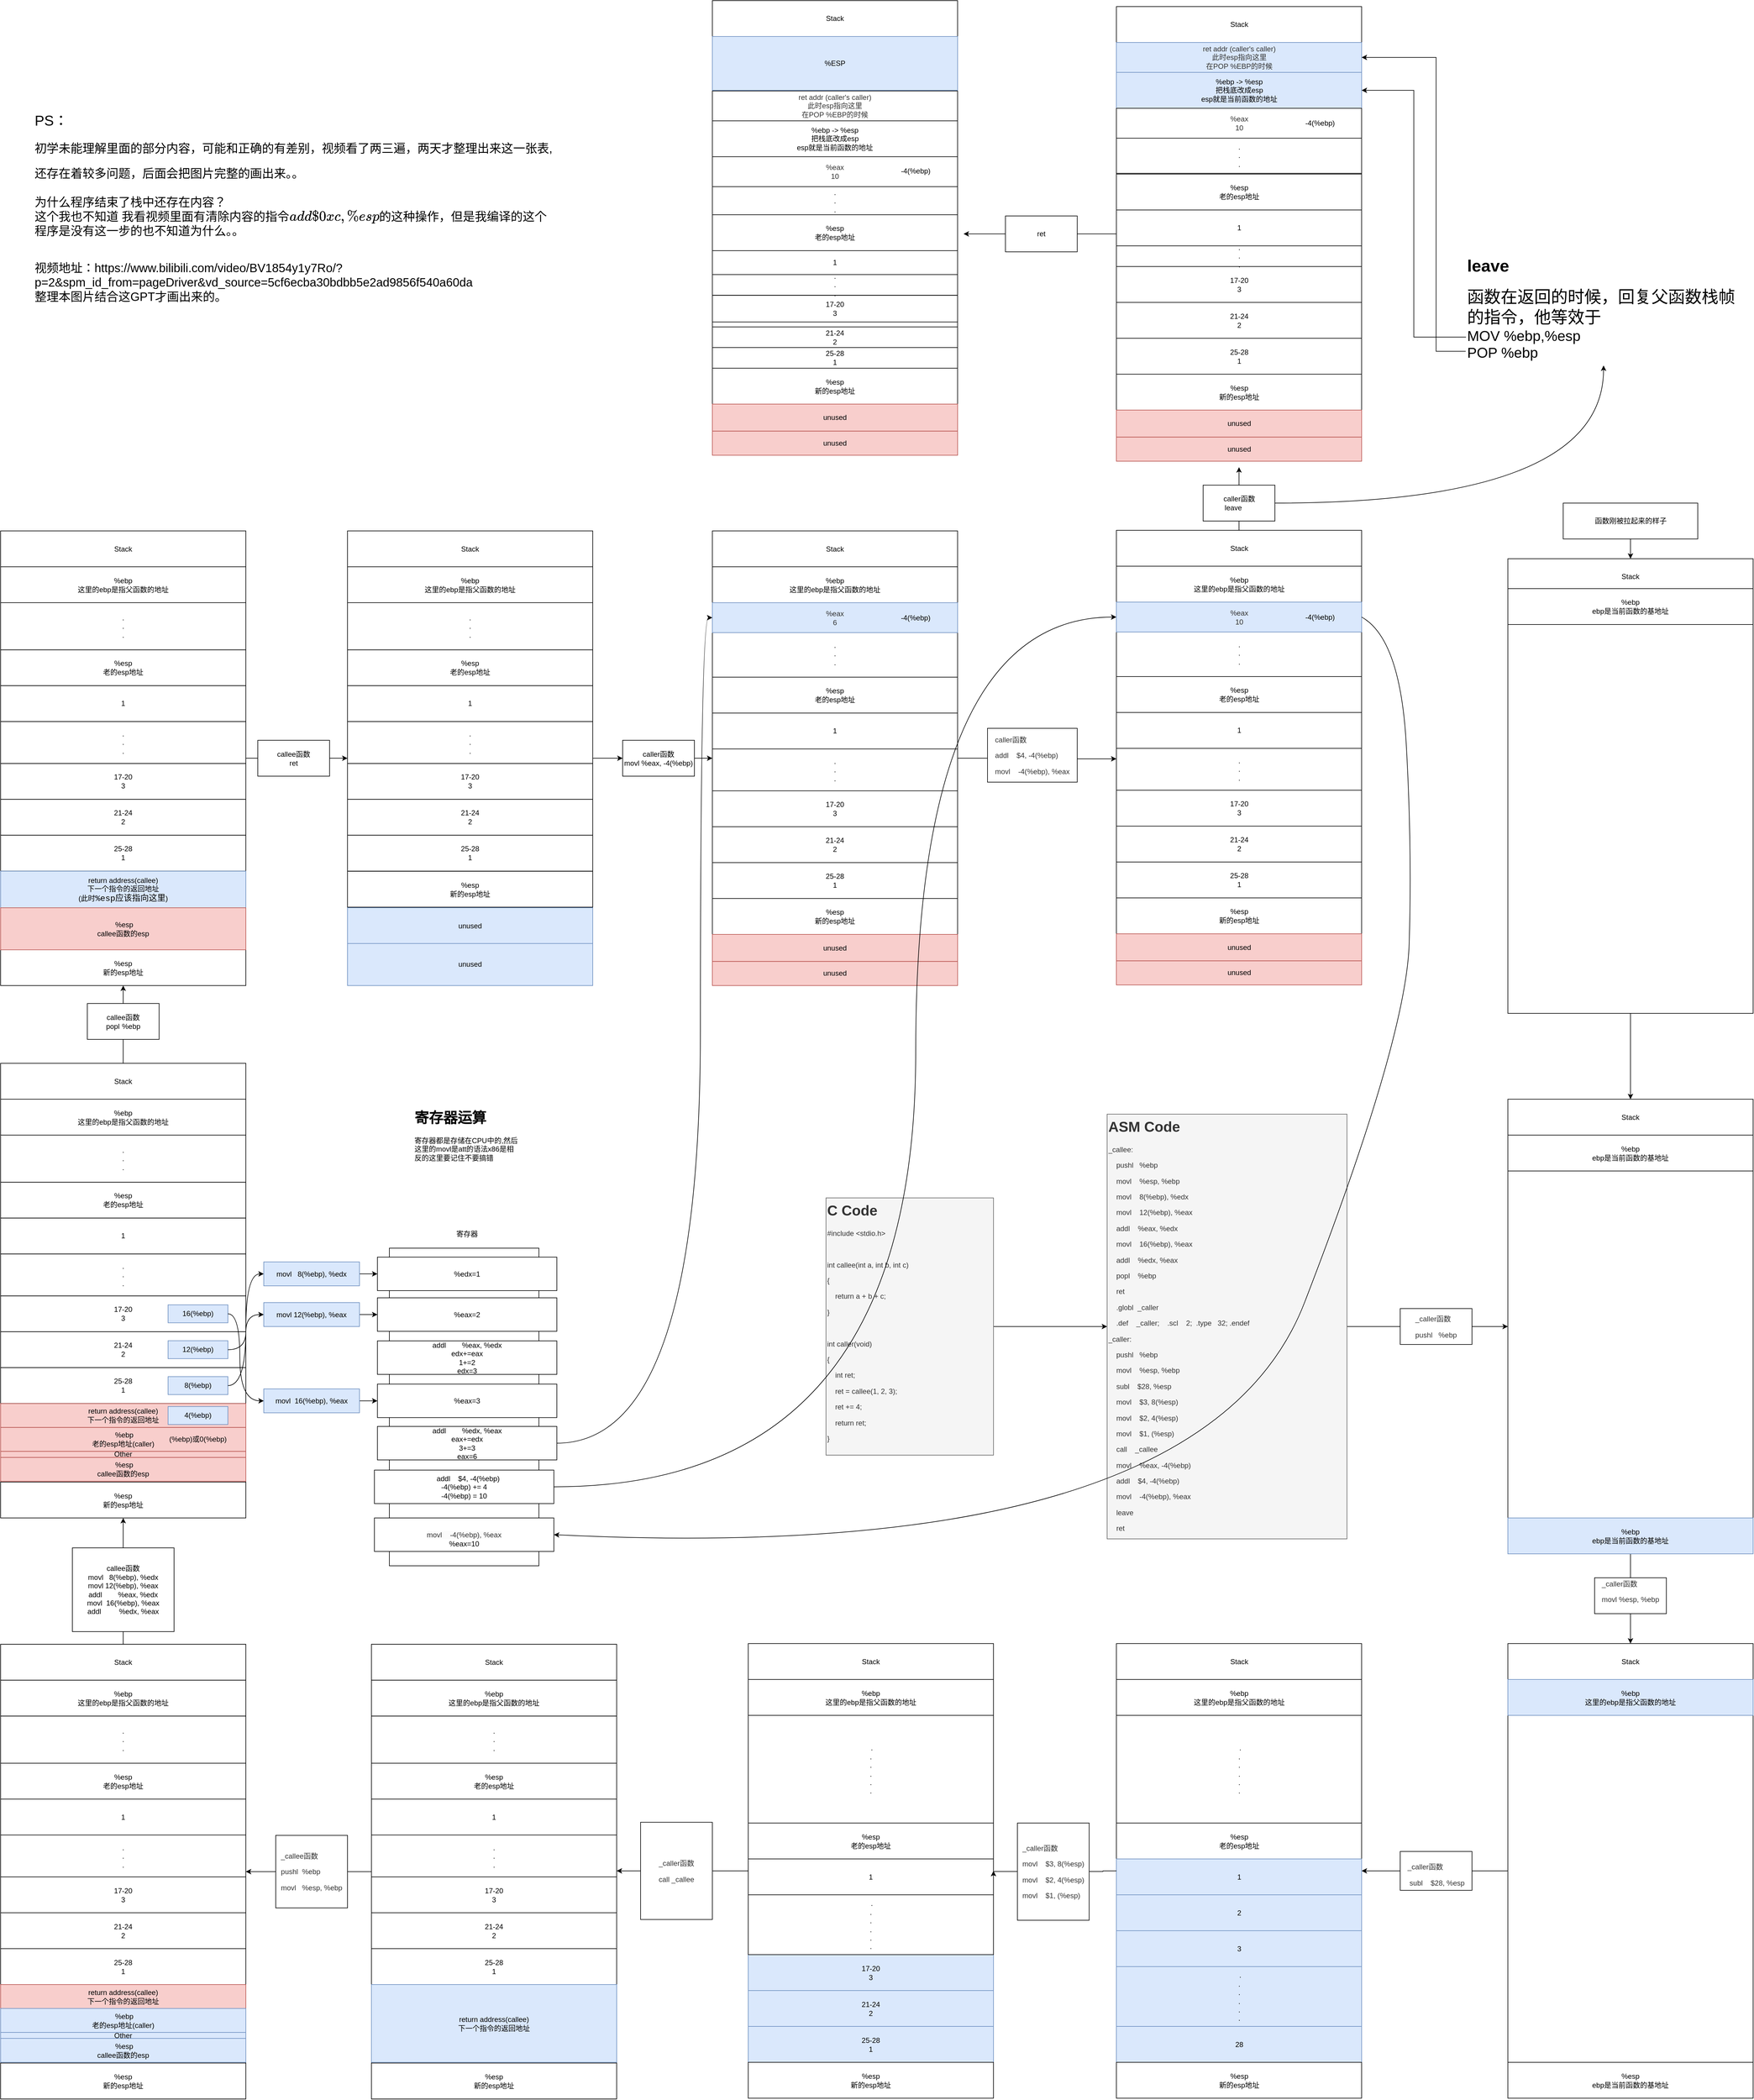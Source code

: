 <mxfile version="24.4.8" type="github">
  <diagram name="第 1 页" id="WcLqykNyLvqDwkTvPzCX">
    <mxGraphModel dx="7647" dy="6165" grid="1" gridSize="10" guides="1" tooltips="1" connect="1" arrows="1" fold="1" page="1" pageScale="1" pageWidth="1169" pageHeight="827" math="0" shadow="0">
      <root>
        <mxCell id="0" />
        <mxCell id="1" parent="0" />
        <mxCell id="uQRwRF5fo-uvdLEsApBY-5" style="edgeStyle=orthogonalEdgeStyle;rounded=0;orthogonalLoop=1;jettySize=auto;html=1;entryX=0;entryY=0.5;entryDx=0;entryDy=0;shadow=0;" edge="1" parent="1" source="uQRwRF5fo-uvdLEsApBY-3" target="uQRwRF5fo-uvdLEsApBY-4">
          <mxGeometry relative="1" as="geometry">
            <mxPoint x="-840" y="-533.5" as="targetPoint" />
          </mxGeometry>
        </mxCell>
        <mxCell id="uQRwRF5fo-uvdLEsApBY-3" value="&lt;h1 style=&quot;margin-top: 0px;&quot;&gt;C Code&lt;/h1&gt;&lt;p&gt;#include &amp;lt;stdio.h&amp;gt;&lt;/p&gt;&lt;p&gt;&lt;br&gt;&lt;/p&gt;&lt;p&gt;int callee(int a, int b, int c)&lt;/p&gt;&lt;p&gt;{&lt;/p&gt;&lt;p&gt;&amp;nbsp; &amp;nbsp; return a + b + c;&lt;/p&gt;&lt;p&gt;}&lt;/p&gt;&lt;p&gt;&lt;br&gt;&lt;/p&gt;&lt;p&gt;int caller(void)&lt;/p&gt;&lt;p&gt;{&lt;/p&gt;&lt;p&gt;&amp;nbsp; &amp;nbsp; int ret;&lt;/p&gt;&lt;p&gt;&amp;nbsp; &amp;nbsp; ret = callee(1, 2, 3);&lt;/p&gt;&lt;p&gt;&amp;nbsp; &amp;nbsp; ret += 4;&lt;/p&gt;&lt;p&gt;&amp;nbsp; &amp;nbsp; return ret;&lt;/p&gt;&lt;p&gt;}&lt;/p&gt;" style="text;html=1;whiteSpace=wrap;overflow=hidden;rounded=0;fillColor=#f5f5f5;fontColor=#333333;strokeColor=#666666;shadow=0;" vertex="1" parent="1">
          <mxGeometry x="-1240" y="-748.5" width="280" height="430" as="geometry" />
        </mxCell>
        <mxCell id="uQRwRF5fo-uvdLEsApBY-9" style="edgeStyle=orthogonalEdgeStyle;rounded=0;orthogonalLoop=1;jettySize=auto;html=1;entryX=0;entryY=0.5;entryDx=0;entryDy=0;shadow=0;" edge="1" parent="1" source="uQRwRF5fo-uvdLEsApBY-4" target="uQRwRF5fo-uvdLEsApBY-7">
          <mxGeometry relative="1" as="geometry" />
        </mxCell>
        <mxCell id="uQRwRF5fo-uvdLEsApBY-4" value="&lt;h1 style=&quot;margin-top: 0px;&quot;&gt;ASM Code&lt;/h1&gt;&lt;p&gt;_callee:&lt;/p&gt;&lt;p&gt;&amp;nbsp; &amp;nbsp; pushl&amp;nbsp; &amp;nbsp;%ebp&lt;/p&gt;&lt;p&gt;&amp;nbsp; &amp;nbsp; movl&amp;nbsp; &amp;nbsp; %esp, %ebp&lt;/p&gt;&lt;p&gt;&amp;nbsp; &amp;nbsp; movl&amp;nbsp; &amp;nbsp; 8(%ebp), %edx&lt;/p&gt;&lt;p&gt;&amp;nbsp; &amp;nbsp; movl&amp;nbsp; &amp;nbsp; 12(%ebp), %eax&lt;/p&gt;&lt;p&gt;&amp;nbsp; &amp;nbsp; addl&amp;nbsp; &amp;nbsp; %eax, %edx&lt;/p&gt;&lt;p&gt;&amp;nbsp; &amp;nbsp; movl&amp;nbsp; &amp;nbsp; 16(%ebp), %eax&lt;/p&gt;&lt;p&gt;&amp;nbsp; &amp;nbsp; addl&amp;nbsp; &amp;nbsp; %edx, %eax&lt;/p&gt;&lt;p&gt;&amp;nbsp; &amp;nbsp; popl&amp;nbsp; &amp;nbsp; %ebp&lt;/p&gt;&lt;p&gt;&amp;nbsp; &amp;nbsp; ret&lt;/p&gt;&lt;p&gt;&amp;nbsp; &amp;nbsp; .globl&amp;nbsp; _caller&lt;/p&gt;&lt;p&gt;&amp;nbsp; &amp;nbsp; .def&amp;nbsp; &amp;nbsp; _caller;&amp;nbsp; &amp;nbsp; .scl&amp;nbsp; &amp;nbsp; 2;&amp;nbsp; .type&amp;nbsp; &amp;nbsp;32; .endef&lt;/p&gt;&lt;p&gt;_caller:&lt;/p&gt;&lt;p&gt;&amp;nbsp; &amp;nbsp; pushl&amp;nbsp; &amp;nbsp;%ebp&lt;/p&gt;&lt;p&gt;&amp;nbsp; &amp;nbsp; movl&amp;nbsp; &amp;nbsp; %esp, %ebp&lt;/p&gt;&lt;p&gt;&amp;nbsp; &amp;nbsp; subl&amp;nbsp; &amp;nbsp; $28, %esp&lt;/p&gt;&lt;p&gt;&amp;nbsp; &amp;nbsp; movl&amp;nbsp; &amp;nbsp; $3, 8(%esp)&lt;/p&gt;&lt;p&gt;&amp;nbsp; &amp;nbsp; movl&amp;nbsp; &amp;nbsp; $2, 4(%esp)&lt;/p&gt;&lt;p&gt;&amp;nbsp; &amp;nbsp; movl&amp;nbsp; &amp;nbsp; $1, (%esp)&lt;/p&gt;&lt;p&gt;&amp;nbsp; &amp;nbsp; call&amp;nbsp; &amp;nbsp; _callee&lt;/p&gt;&lt;p&gt;&amp;nbsp; &amp;nbsp; movl&amp;nbsp; &amp;nbsp; %eax, -4(%ebp)&lt;/p&gt;&lt;p&gt;&amp;nbsp; &amp;nbsp; addl&amp;nbsp; &amp;nbsp; $4, -4(%ebp)&lt;/p&gt;&lt;p&gt;&amp;nbsp; &amp;nbsp; movl&amp;nbsp; &amp;nbsp; -4(%ebp), %eax&lt;/p&gt;&lt;p&gt;&amp;nbsp; &amp;nbsp; leave&lt;/p&gt;&lt;p&gt;&amp;nbsp; &amp;nbsp; ret&lt;/p&gt;" style="text;html=1;whiteSpace=wrap;overflow=hidden;rounded=0;fillColor=#f5f5f5;fontColor=#333333;strokeColor=#666666;shadow=0;" vertex="1" parent="1">
          <mxGeometry x="-770" y="-888.5" width="401" height="710" as="geometry" />
        </mxCell>
        <mxCell id="uQRwRF5fo-uvdLEsApBY-18" style="edgeStyle=orthogonalEdgeStyle;rounded=0;orthogonalLoop=1;jettySize=auto;html=1;entryX=0.5;entryY=0;entryDx=0;entryDy=0;shadow=0;" edge="1" parent="1" source="uQRwRF5fo-uvdLEsApBY-7" target="uQRwRF5fo-uvdLEsApBY-16">
          <mxGeometry relative="1" as="geometry" />
        </mxCell>
        <mxCell id="uQRwRF5fo-uvdLEsApBY-7" value="" style="rounded=0;whiteSpace=wrap;html=1;shadow=0;" vertex="1" parent="1">
          <mxGeometry x="-100" y="-913.5" width="410" height="760" as="geometry" />
        </mxCell>
        <mxCell id="uQRwRF5fo-uvdLEsApBY-8" value="Stack" style="rounded=0;whiteSpace=wrap;html=1;shadow=0;" vertex="1" parent="1">
          <mxGeometry x="-100" y="-913.5" width="410" height="60" as="geometry" />
        </mxCell>
        <mxCell id="uQRwRF5fo-uvdLEsApBY-11" value="&lt;p style=&quot;color: rgb(51, 51, 51); text-align: left;&quot;&gt;&lt;span style=&quot;background-color: initial;&quot;&gt;_caller&lt;/span&gt;函数&lt;/p&gt;&lt;p style=&quot;color: rgb(51, 51, 51); text-align: left;&quot;&gt;pushl&amp;nbsp; &amp;nbsp;%ebp&lt;/p&gt;" style="rounded=0;whiteSpace=wrap;html=1;shadow=0;" vertex="1" parent="1">
          <mxGeometry x="-280" y="-563.5" width="120" height="60" as="geometry" />
        </mxCell>
        <mxCell id="uQRwRF5fo-uvdLEsApBY-13" value="%ebp&lt;div&gt;ebp是当前函数的基地址&lt;/div&gt;" style="rounded=0;whiteSpace=wrap;html=1;shadow=0;fillColor=#dae8fc;strokeColor=#6c8ebf;" vertex="1" parent="1">
          <mxGeometry x="-100" y="-213.5" width="410" height="60" as="geometry" />
        </mxCell>
        <mxCell id="uQRwRF5fo-uvdLEsApBY-14" value="&lt;p style=&quot;color: rgb(51, 51, 51); text-align: left;&quot;&gt;&lt;span style=&quot;background-color: initial;&quot;&gt;_caller&lt;/span&gt;函数&lt;/p&gt;&lt;p style=&quot;color: rgb(51, 51, 51); text-align: left;&quot;&gt;&lt;span style=&quot;background-color: initial;&quot;&gt;movl %esp, %ebp&lt;/span&gt;&lt;br&gt;&lt;/p&gt;&lt;div&gt;&lt;br&gt;&lt;/div&gt;" style="rounded=0;whiteSpace=wrap;html=1;shadow=0;" vertex="1" parent="1">
          <mxGeometry x="45" y="-113.5" width="120" height="60" as="geometry" />
        </mxCell>
        <mxCell id="uQRwRF5fo-uvdLEsApBY-31" style="edgeStyle=orthogonalEdgeStyle;rounded=0;orthogonalLoop=1;jettySize=auto;html=1;entryX=1;entryY=0.5;entryDx=0;entryDy=0;shadow=0;" edge="1" parent="1" source="uQRwRF5fo-uvdLEsApBY-15" target="uQRwRF5fo-uvdLEsApBY-27">
          <mxGeometry relative="1" as="geometry" />
        </mxCell>
        <mxCell id="uQRwRF5fo-uvdLEsApBY-15" value="" style="rounded=0;whiteSpace=wrap;html=1;shadow=0;" vertex="1" parent="1">
          <mxGeometry x="-100" y="-3.5" width="410" height="760" as="geometry" />
        </mxCell>
        <mxCell id="uQRwRF5fo-uvdLEsApBY-16" value="Stack" style="rounded=0;whiteSpace=wrap;html=1;shadow=0;" vertex="1" parent="1">
          <mxGeometry x="-100" y="-3.5" width="410" height="60" as="geometry" />
        </mxCell>
        <mxCell id="uQRwRF5fo-uvdLEsApBY-17" value="%ebp&lt;div&gt;这里的ebp是指父函数的地址&lt;/div&gt;" style="rounded=0;whiteSpace=wrap;html=1;shadow=0;fillColor=#dae8fc;strokeColor=#6c8ebf;" vertex="1" parent="1">
          <mxGeometry x="-100" y="56.5" width="410" height="60" as="geometry" />
        </mxCell>
        <mxCell id="uQRwRF5fo-uvdLEsApBY-19" value="%esp&lt;div&gt;ebp是当前函数的基地址&lt;/div&gt;" style="rounded=0;whiteSpace=wrap;html=1;shadow=0;" vertex="1" parent="1">
          <mxGeometry x="-100" y="696.5" width="410" height="60" as="geometry" />
        </mxCell>
        <mxCell id="uQRwRF5fo-uvdLEsApBY-23" style="edgeStyle=orthogonalEdgeStyle;rounded=0;orthogonalLoop=1;jettySize=auto;html=1;entryX=0.5;entryY=0;entryDx=0;entryDy=0;shadow=0;" edge="1" parent="1" source="uQRwRF5fo-uvdLEsApBY-20" target="uQRwRF5fo-uvdLEsApBY-8">
          <mxGeometry relative="1" as="geometry" />
        </mxCell>
        <mxCell id="uQRwRF5fo-uvdLEsApBY-20" value="" style="rounded=0;whiteSpace=wrap;html=1;shadow=0;" vertex="1" parent="1">
          <mxGeometry x="-100" y="-1817" width="410" height="760" as="geometry" />
        </mxCell>
        <mxCell id="uQRwRF5fo-uvdLEsApBY-21" value="Stack" style="rounded=0;whiteSpace=wrap;html=1;shadow=0;" vertex="1" parent="1">
          <mxGeometry x="-100" y="-1817" width="410" height="60" as="geometry" />
        </mxCell>
        <mxCell id="uQRwRF5fo-uvdLEsApBY-22" value="%ebp&lt;div&gt;ebp是当前函数的基地址&lt;/div&gt;" style="rounded=0;whiteSpace=wrap;html=1;shadow=0;" vertex="1" parent="1">
          <mxGeometry x="-100" y="-1767" width="410" height="60" as="geometry" />
        </mxCell>
        <mxCell id="uQRwRF5fo-uvdLEsApBY-25" style="edgeStyle=orthogonalEdgeStyle;rounded=0;orthogonalLoop=1;jettySize=auto;html=1;entryX=0.5;entryY=0;entryDx=0;entryDy=0;shadow=0;" edge="1" parent="1" source="uQRwRF5fo-uvdLEsApBY-24" target="uQRwRF5fo-uvdLEsApBY-21">
          <mxGeometry relative="1" as="geometry" />
        </mxCell>
        <mxCell id="uQRwRF5fo-uvdLEsApBY-24" value="函数刚被拉起来的样子" style="rounded=0;whiteSpace=wrap;html=1;shadow=0;" vertex="1" parent="1">
          <mxGeometry x="-7.5" y="-1910" width="225" height="60" as="geometry" />
        </mxCell>
        <mxCell id="uQRwRF5fo-uvdLEsApBY-26" value="%ebp&lt;div&gt;ebp是当前函数的基地址&lt;/div&gt;" style="rounded=0;whiteSpace=wrap;html=1;shadow=0;" vertex="1" parent="1">
          <mxGeometry x="-100" y="-853.5" width="410" height="60" as="geometry" />
        </mxCell>
        <mxCell id="uQRwRF5fo-uvdLEsApBY-27" value="" style="rounded=0;whiteSpace=wrap;html=1;shadow=0;" vertex="1" parent="1">
          <mxGeometry x="-754.5" y="-3.5" width="410" height="760" as="geometry" />
        </mxCell>
        <mxCell id="uQRwRF5fo-uvdLEsApBY-28" value="Stack" style="rounded=0;whiteSpace=wrap;html=1;shadow=0;" vertex="1" parent="1">
          <mxGeometry x="-754.5" y="-3.5" width="410" height="60" as="geometry" />
        </mxCell>
        <mxCell id="uQRwRF5fo-uvdLEsApBY-29" value="%ebp&lt;div&gt;这里的ebp是指父函数的地址&lt;/div&gt;" style="rounded=0;whiteSpace=wrap;html=1;shadow=0;" vertex="1" parent="1">
          <mxGeometry x="-754.5" y="56.5" width="410" height="60" as="geometry" />
        </mxCell>
        <mxCell id="uQRwRF5fo-uvdLEsApBY-30" value="%esp&lt;div&gt;老的esp地址&lt;/div&gt;" style="rounded=0;whiteSpace=wrap;html=1;shadow=0;" vertex="1" parent="1">
          <mxGeometry x="-754.5" y="296.5" width="410" height="60" as="geometry" />
        </mxCell>
        <mxCell id="uQRwRF5fo-uvdLEsApBY-32" value="&lt;div&gt;&lt;p style=&quot;color: rgb(51, 51, 51); text-align: left;&quot;&gt;&lt;span style=&quot;background-color: initial;&quot;&gt;_caller&lt;/span&gt;函数&lt;/p&gt;&lt;/div&gt;&amp;nbsp;&lt;span style=&quot;color: rgb(51, 51, 51); text-align: left; background-color: initial;&quot;&gt;subl&amp;nbsp; &amp;nbsp; $28, %esp&lt;/span&gt;" style="rounded=0;whiteSpace=wrap;html=1;shadow=0;" vertex="1" parent="1">
          <mxGeometry x="-280" y="344" width="120" height="65" as="geometry" />
        </mxCell>
        <mxCell id="uQRwRF5fo-uvdLEsApBY-33" value="&amp;nbsp;.&lt;div&gt;.&lt;/div&gt;&lt;div&gt;.&lt;/div&gt;&lt;div&gt;.&lt;/div&gt;&lt;div&gt;.&lt;/div&gt;&lt;div&gt;.&lt;/div&gt;" style="rounded=0;whiteSpace=wrap;html=1;shadow=0;" vertex="1" parent="1">
          <mxGeometry x="-754.5" y="116.5" width="410" height="180" as="geometry" />
        </mxCell>
        <mxCell id="uQRwRF5fo-uvdLEsApBY-36" value="1" style="rounded=0;whiteSpace=wrap;html=1;shadow=0;fillColor=#dae8fc;strokeColor=#6c8ebf;" vertex="1" parent="1">
          <mxGeometry x="-754.5" y="356.5" width="410" height="60" as="geometry" />
        </mxCell>
        <mxCell id="uQRwRF5fo-uvdLEsApBY-37" value="2" style="rounded=0;whiteSpace=wrap;html=1;shadow=0;fillColor=#dae8fc;strokeColor=#6c8ebf;" vertex="1" parent="1">
          <mxGeometry x="-754.5" y="416.5" width="410" height="60" as="geometry" />
        </mxCell>
        <mxCell id="uQRwRF5fo-uvdLEsApBY-38" value="3" style="rounded=0;whiteSpace=wrap;html=1;shadow=0;fillColor=#dae8fc;strokeColor=#6c8ebf;" vertex="1" parent="1">
          <mxGeometry x="-754.5" y="476.5" width="410" height="60" as="geometry" />
        </mxCell>
        <mxCell id="uQRwRF5fo-uvdLEsApBY-41" value="28" style="rounded=0;whiteSpace=wrap;html=1;shadow=0;fillColor=#dae8fc;strokeColor=#6c8ebf;" vertex="1" parent="1">
          <mxGeometry x="-754.5" y="636.5" width="410" height="60" as="geometry" />
        </mxCell>
        <mxCell id="uQRwRF5fo-uvdLEsApBY-42" value="%esp&lt;div&gt;新的esp地址&lt;/div&gt;" style="rounded=0;whiteSpace=wrap;html=1;shadow=0;" vertex="1" parent="1">
          <mxGeometry x="-754.5" y="696.5" width="410" height="60" as="geometry" />
        </mxCell>
        <mxCell id="uQRwRF5fo-uvdLEsApBY-43" value="&amp;nbsp;.&lt;div&gt;.&lt;/div&gt;&lt;div&gt;.&lt;/div&gt;&lt;div&gt;.&lt;/div&gt;&lt;div&gt;.&lt;/div&gt;&lt;div&gt;.&lt;/div&gt;" style="rounded=0;whiteSpace=wrap;html=1;shadow=0;fillColor=#dae8fc;strokeColor=#6c8ebf;" vertex="1" parent="1">
          <mxGeometry x="-754.5" y="536.5" width="410" height="100" as="geometry" />
        </mxCell>
        <mxCell id="uQRwRF5fo-uvdLEsApBY-73" style="edgeStyle=orthogonalEdgeStyle;rounded=0;orthogonalLoop=1;jettySize=auto;html=1;entryX=1;entryY=0.5;entryDx=0;entryDy=0;shadow=0;" edge="1" parent="1" source="uQRwRF5fo-uvdLEsApBY-44">
          <mxGeometry relative="1" as="geometry">
            <mxPoint x="-1590" y="376.5" as="targetPoint" />
          </mxGeometry>
        </mxCell>
        <mxCell id="uQRwRF5fo-uvdLEsApBY-44" value="" style="rounded=0;whiteSpace=wrap;html=1;shadow=0;" vertex="1" parent="1">
          <mxGeometry x="-1370" y="-3.5" width="410" height="760" as="geometry" />
        </mxCell>
        <mxCell id="uQRwRF5fo-uvdLEsApBY-45" value="Stack" style="rounded=0;whiteSpace=wrap;html=1;shadow=0;" vertex="1" parent="1">
          <mxGeometry x="-1370" y="-3.5" width="410" height="60" as="geometry" />
        </mxCell>
        <mxCell id="uQRwRF5fo-uvdLEsApBY-46" value="%ebp&lt;div&gt;这里的ebp是指父函数的地址&lt;/div&gt;" style="rounded=0;whiteSpace=wrap;html=1;shadow=0;" vertex="1" parent="1">
          <mxGeometry x="-1370" y="56.5" width="410" height="60" as="geometry" />
        </mxCell>
        <mxCell id="uQRwRF5fo-uvdLEsApBY-47" value="%esp&lt;div&gt;老的esp地址&lt;/div&gt;" style="rounded=0;whiteSpace=wrap;html=1;shadow=0;" vertex="1" parent="1">
          <mxGeometry x="-1370" y="296.5" width="410" height="60" as="geometry" />
        </mxCell>
        <mxCell id="uQRwRF5fo-uvdLEsApBY-48" value="&amp;nbsp;.&lt;div&gt;.&lt;/div&gt;&lt;div&gt;.&lt;/div&gt;&lt;div&gt;.&lt;/div&gt;&lt;div&gt;.&lt;/div&gt;&lt;div&gt;.&lt;/div&gt;" style="rounded=0;whiteSpace=wrap;html=1;shadow=0;" vertex="1" parent="1">
          <mxGeometry x="-1370" y="116.5" width="410" height="180" as="geometry" />
        </mxCell>
        <mxCell id="uQRwRF5fo-uvdLEsApBY-49" value="&lt;div&gt;17-20&lt;/div&gt;&lt;div&gt;3&lt;/div&gt;" style="rounded=0;whiteSpace=wrap;html=1;shadow=0;fillColor=#dae8fc;strokeColor=#6c8ebf;" vertex="1" parent="1">
          <mxGeometry x="-1370" y="516.5" width="410" height="60" as="geometry" />
        </mxCell>
        <mxCell id="uQRwRF5fo-uvdLEsApBY-50" value="&lt;div&gt;21-24&lt;/div&gt;&lt;div&gt;2&lt;/div&gt;" style="rounded=0;whiteSpace=wrap;html=1;shadow=0;fillColor=#dae8fc;strokeColor=#6c8ebf;" vertex="1" parent="1">
          <mxGeometry x="-1370" y="576.5" width="410" height="60" as="geometry" />
        </mxCell>
        <mxCell id="uQRwRF5fo-uvdLEsApBY-51" value="&lt;div&gt;25-28&lt;/div&gt;&lt;div&gt;1&lt;/div&gt;" style="rounded=0;whiteSpace=wrap;html=1;shadow=0;fillColor=#dae8fc;strokeColor=#6c8ebf;" vertex="1" parent="1">
          <mxGeometry x="-1370" y="636.5" width="410" height="60" as="geometry" />
        </mxCell>
        <mxCell id="uQRwRF5fo-uvdLEsApBY-52" value="1" style="rounded=0;whiteSpace=wrap;html=1;shadow=0;" vertex="1" parent="1">
          <mxGeometry x="-1370" y="356.5" width="410" height="60" as="geometry" />
        </mxCell>
        <mxCell id="uQRwRF5fo-uvdLEsApBY-53" value="%esp&lt;div&gt;新的esp地址&lt;/div&gt;" style="rounded=0;whiteSpace=wrap;html=1;shadow=0;" vertex="1" parent="1">
          <mxGeometry x="-1370" y="696.5" width="410" height="60" as="geometry" />
        </mxCell>
        <mxCell id="uQRwRF5fo-uvdLEsApBY-54" value="&amp;nbsp;.&lt;div&gt;.&lt;/div&gt;&lt;div&gt;.&lt;/div&gt;&lt;div&gt;.&lt;/div&gt;&lt;div&gt;.&lt;/div&gt;&lt;div&gt;.&lt;/div&gt;" style="rounded=0;whiteSpace=wrap;html=1;shadow=0;" vertex="1" parent="1">
          <mxGeometry x="-1370" y="416.5" width="410" height="100" as="geometry" />
        </mxCell>
        <mxCell id="uQRwRF5fo-uvdLEsApBY-59" value="" style="edgeStyle=orthogonalEdgeStyle;rounded=0;orthogonalLoop=1;jettySize=auto;html=1;entryX=1;entryY=0.5;entryDx=0;entryDy=0;shadow=0;" edge="1" parent="1" source="uQRwRF5fo-uvdLEsApBY-27" target="uQRwRF5fo-uvdLEsApBY-44">
          <mxGeometry relative="1" as="geometry">
            <mxPoint x="-754" y="376.5" as="sourcePoint" />
            <mxPoint x="-940" y="376.5" as="targetPoint" />
            <Array as="points">
              <mxPoint x="-777" y="376.5" />
              <mxPoint x="-960" y="377.5" />
            </Array>
          </mxGeometry>
        </mxCell>
        <mxCell id="uQRwRF5fo-uvdLEsApBY-60" value="&lt;div&gt;&lt;p style=&quot;color: rgb(51, 51, 51); text-align: left;&quot;&gt;&lt;span style=&quot;background-color: initial;&quot;&gt;_caller&lt;/span&gt;函数&lt;/p&gt;&lt;/div&gt;&lt;p style=&quot;color: rgb(51, 51, 51); text-align: left;&quot;&gt;movl&amp;nbsp; &amp;nbsp; $3, 8(%esp)&lt;/p&gt;&lt;p style=&quot;color: rgb(51, 51, 51); text-align: left;&quot;&gt;movl&amp;nbsp; &amp;nbsp; $2, 4(%esp)&lt;/p&gt;&lt;p style=&quot;color: rgb(51, 51, 51); text-align: left;&quot;&gt;&lt;span style=&quot;background-color: initial;&quot;&gt;movl&amp;nbsp; &amp;nbsp; $1, (%esp)&lt;/span&gt;&lt;/p&gt;" style="rounded=0;whiteSpace=wrap;html=1;shadow=0;" vertex="1" parent="1">
          <mxGeometry x="-920" y="296.5" width="120" height="162.5" as="geometry" />
        </mxCell>
        <mxCell id="uQRwRF5fo-uvdLEsApBY-72" value="&lt;div&gt;&lt;p style=&quot;color: rgb(51, 51, 51); text-align: left;&quot;&gt;&lt;span style=&quot;background-color: initial;&quot;&gt;_caller&lt;/span&gt;函数&lt;/p&gt;&lt;p style=&quot;color: rgb(51, 51, 51); text-align: left;&quot;&gt;call _callee&lt;/p&gt;&lt;/div&gt;" style="rounded=0;whiteSpace=wrap;html=1;shadow=0;" vertex="1" parent="1">
          <mxGeometry x="-1550" y="295.25" width="120" height="162.5" as="geometry" />
        </mxCell>
        <mxCell id="uQRwRF5fo-uvdLEsApBY-108" style="edgeStyle=orthogonalEdgeStyle;rounded=0;orthogonalLoop=1;jettySize=auto;html=1;shadow=0;" edge="1" parent="1" source="uQRwRF5fo-uvdLEsApBY-75" target="uQRwRF5fo-uvdLEsApBY-88">
          <mxGeometry relative="1" as="geometry" />
        </mxCell>
        <mxCell id="uQRwRF5fo-uvdLEsApBY-75" value="" style="rounded=0;whiteSpace=wrap;html=1;shadow=0;" vertex="1" parent="1">
          <mxGeometry x="-2000" y="-2.25" width="410" height="760" as="geometry" />
        </mxCell>
        <mxCell id="uQRwRF5fo-uvdLEsApBY-76" value="Stack" style="rounded=0;whiteSpace=wrap;html=1;shadow=0;" vertex="1" parent="1">
          <mxGeometry x="-2000" y="-2.25" width="410" height="60" as="geometry" />
        </mxCell>
        <mxCell id="uQRwRF5fo-uvdLEsApBY-77" value="%ebp&lt;div&gt;这里的ebp是指父函数的地址&lt;/div&gt;" style="rounded=0;whiteSpace=wrap;html=1;shadow=0;" vertex="1" parent="1">
          <mxGeometry x="-2000" y="57.75" width="410" height="60" as="geometry" />
        </mxCell>
        <mxCell id="uQRwRF5fo-uvdLEsApBY-78" value="%esp&lt;div&gt;老的esp地址&lt;/div&gt;" style="rounded=0;whiteSpace=wrap;html=1;shadow=0;" vertex="1" parent="1">
          <mxGeometry x="-2000" y="196.5" width="410" height="60" as="geometry" />
        </mxCell>
        <mxCell id="uQRwRF5fo-uvdLEsApBY-79" value=".&lt;div&gt;.&lt;/div&gt;&lt;div&gt;.&lt;/div&gt;" style="rounded=0;whiteSpace=wrap;html=1;shadow=0;" vertex="1" parent="1">
          <mxGeometry x="-2000" y="117.75" width="410" height="78.75" as="geometry" />
        </mxCell>
        <mxCell id="uQRwRF5fo-uvdLEsApBY-80" value="&lt;div&gt;17-20&lt;/div&gt;&lt;div&gt;3&lt;/div&gt;" style="rounded=0;whiteSpace=wrap;html=1;shadow=0;" vertex="1" parent="1">
          <mxGeometry x="-2000" y="386.5" width="410" height="60" as="geometry" />
        </mxCell>
        <mxCell id="uQRwRF5fo-uvdLEsApBY-81" value="&lt;div&gt;21-24&lt;/div&gt;&lt;div&gt;2&lt;/div&gt;" style="rounded=0;whiteSpace=wrap;html=1;shadow=0;" vertex="1" parent="1">
          <mxGeometry x="-2000" y="446.5" width="410" height="60" as="geometry" />
        </mxCell>
        <mxCell id="uQRwRF5fo-uvdLEsApBY-82" value="&lt;div&gt;25-28&lt;/div&gt;&lt;div&gt;1&lt;/div&gt;" style="rounded=0;whiteSpace=wrap;html=1;shadow=0;" vertex="1" parent="1">
          <mxGeometry x="-2000" y="506.5" width="410" height="60" as="geometry" />
        </mxCell>
        <mxCell id="uQRwRF5fo-uvdLEsApBY-83" value="1" style="rounded=0;whiteSpace=wrap;html=1;shadow=0;" vertex="1" parent="1">
          <mxGeometry x="-2000" y="256.5" width="410" height="60" as="geometry" />
        </mxCell>
        <mxCell id="uQRwRF5fo-uvdLEsApBY-84" value="%esp&lt;div&gt;新的esp地址&lt;/div&gt;" style="rounded=0;whiteSpace=wrap;html=1;shadow=0;" vertex="1" parent="1">
          <mxGeometry x="-2000" y="697.75" width="410" height="60" as="geometry" />
        </mxCell>
        <mxCell id="uQRwRF5fo-uvdLEsApBY-85" value=".&lt;div&gt;.&lt;/div&gt;&lt;div&gt;.&lt;/div&gt;" style="rounded=0;whiteSpace=wrap;html=1;shadow=0;" vertex="1" parent="1">
          <mxGeometry x="-2000" y="316.5" width="410" height="70" as="geometry" />
        </mxCell>
        <mxCell id="uQRwRF5fo-uvdLEsApBY-87" value="&lt;div&gt;return address(callee)&lt;/div&gt;下一个指令的返回地址" style="rounded=0;whiteSpace=wrap;html=1;fillColor=#dae8fc;strokeColor=#6c8ebf;shadow=0;" vertex="1" parent="1">
          <mxGeometry x="-2000" y="566.5" width="410" height="130" as="geometry" />
        </mxCell>
        <mxCell id="uQRwRF5fo-uvdLEsApBY-88" value="" style="rounded=0;whiteSpace=wrap;html=1;shadow=0;" vertex="1" parent="1">
          <mxGeometry x="-2620" y="-2.25" width="410" height="760" as="geometry" />
        </mxCell>
        <mxCell id="uQRwRF5fo-uvdLEsApBY-123" style="edgeStyle=orthogonalEdgeStyle;rounded=0;orthogonalLoop=1;jettySize=auto;html=1;entryX=0.5;entryY=1;entryDx=0;entryDy=0;shadow=0;" edge="1" parent="1" source="uQRwRF5fo-uvdLEsApBY-89" target="uQRwRF5fo-uvdLEsApBY-109">
          <mxGeometry relative="1" as="geometry" />
        </mxCell>
        <mxCell id="uQRwRF5fo-uvdLEsApBY-89" value="Stack" style="rounded=0;whiteSpace=wrap;html=1;shadow=0;" vertex="1" parent="1">
          <mxGeometry x="-2620" y="-2.25" width="410" height="60" as="geometry" />
        </mxCell>
        <mxCell id="uQRwRF5fo-uvdLEsApBY-90" value="%ebp&lt;div&gt;这里的ebp是指父函数的地址&lt;/div&gt;" style="rounded=0;whiteSpace=wrap;html=1;shadow=0;" vertex="1" parent="1">
          <mxGeometry x="-2620" y="57.75" width="410" height="60" as="geometry" />
        </mxCell>
        <mxCell id="uQRwRF5fo-uvdLEsApBY-91" value="%esp&lt;div&gt;老的esp地址&lt;/div&gt;" style="rounded=0;whiteSpace=wrap;html=1;shadow=0;" vertex="1" parent="1">
          <mxGeometry x="-2620" y="196.5" width="410" height="60" as="geometry" />
        </mxCell>
        <mxCell id="uQRwRF5fo-uvdLEsApBY-92" value=".&lt;div&gt;.&lt;/div&gt;&lt;div&gt;.&lt;/div&gt;" style="rounded=0;whiteSpace=wrap;html=1;shadow=0;" vertex="1" parent="1">
          <mxGeometry x="-2620" y="117.75" width="410" height="78.75" as="geometry" />
        </mxCell>
        <mxCell id="uQRwRF5fo-uvdLEsApBY-93" value="&lt;div&gt;17-20&lt;/div&gt;&lt;div&gt;3&lt;/div&gt;" style="rounded=0;whiteSpace=wrap;html=1;shadow=0;" vertex="1" parent="1">
          <mxGeometry x="-2620" y="386.5" width="410" height="60" as="geometry" />
        </mxCell>
        <mxCell id="uQRwRF5fo-uvdLEsApBY-94" value="&lt;div&gt;21-24&lt;/div&gt;&lt;div&gt;2&lt;/div&gt;" style="rounded=0;whiteSpace=wrap;html=1;shadow=0;" vertex="1" parent="1">
          <mxGeometry x="-2620" y="446.5" width="410" height="60" as="geometry" />
        </mxCell>
        <mxCell id="uQRwRF5fo-uvdLEsApBY-95" value="&lt;div&gt;25-28&lt;/div&gt;&lt;div&gt;1&lt;/div&gt;" style="rounded=0;whiteSpace=wrap;html=1;shadow=0;" vertex="1" parent="1">
          <mxGeometry x="-2620" y="506.5" width="410" height="60" as="geometry" />
        </mxCell>
        <mxCell id="uQRwRF5fo-uvdLEsApBY-96" value="1" style="rounded=0;whiteSpace=wrap;html=1;shadow=0;" vertex="1" parent="1">
          <mxGeometry x="-2620" y="256.5" width="410" height="60" as="geometry" />
        </mxCell>
        <mxCell id="uQRwRF5fo-uvdLEsApBY-97" value="%esp&lt;div&gt;新的esp地址&lt;/div&gt;" style="rounded=0;whiteSpace=wrap;html=1;shadow=0;" vertex="1" parent="1">
          <mxGeometry x="-2620" y="697.75" width="410" height="60" as="geometry" />
        </mxCell>
        <mxCell id="uQRwRF5fo-uvdLEsApBY-98" value=".&lt;div&gt;.&lt;/div&gt;&lt;div&gt;.&lt;/div&gt;" style="rounded=0;whiteSpace=wrap;html=1;shadow=0;" vertex="1" parent="1">
          <mxGeometry x="-2620" y="316.5" width="410" height="70" as="geometry" />
        </mxCell>
        <mxCell id="uQRwRF5fo-uvdLEsApBY-99" value="&lt;div&gt;return address(callee)&lt;/div&gt;下一个指令的返回地址" style="rounded=0;whiteSpace=wrap;html=1;fillColor=#f8cecc;strokeColor=#b85450;shadow=0;" vertex="1" parent="1">
          <mxGeometry x="-2620" y="566.5" width="410" height="40" as="geometry" />
        </mxCell>
        <mxCell id="uQRwRF5fo-uvdLEsApBY-104" value="&amp;nbsp;%esp&lt;div&gt;&lt;/div&gt;&lt;div&gt;callee函数的esp&lt;/div&gt;" style="rounded=0;whiteSpace=wrap;html=1;fillColor=#dae8fc;strokeColor=#6c8ebf;shadow=0;" vertex="1" parent="1">
          <mxGeometry x="-2620" y="656.5" width="410" height="40" as="geometry" />
        </mxCell>
        <mxCell id="uQRwRF5fo-uvdLEsApBY-105" value="&amp;nbsp;%ebp&lt;div&gt;&lt;/div&gt;&lt;div&gt;老的esp地址(caller)&lt;/div&gt;" style="rounded=0;whiteSpace=wrap;html=1;fillColor=#dae8fc;strokeColor=#6c8ebf;shadow=0;" vertex="1" parent="1">
          <mxGeometry x="-2620" y="606.5" width="410" height="40" as="geometry" />
        </mxCell>
        <mxCell id="uQRwRF5fo-uvdLEsApBY-107" value="&lt;p style=&quot;color: rgb(51, 51, 51); text-align: left;&quot;&gt;&lt;span style=&quot;background-color: initial;&quot;&gt;_callee&lt;/span&gt;函数&lt;/p&gt;&lt;p style=&quot;color: rgb(51, 51, 51); text-align: left;&quot;&gt;&lt;span style=&quot;background-color: initial;&quot;&gt;pushl&amp;nbsp; &lt;/span&gt;&lt;span style=&quot;background-color: initial;&quot;&gt;%ebp&lt;/span&gt;&lt;/p&gt;&lt;p style=&quot;color: rgb(51, 51, 51); text-align: left;&quot;&gt;&lt;span style=&quot;background-color: initial;&quot;&gt;movl&amp;nbsp; &amp;nbsp;%esp, %ebp&lt;/span&gt;&lt;/p&gt;" style="rounded=0;whiteSpace=wrap;html=1;shadow=0;" vertex="1" parent="1">
          <mxGeometry x="-2160" y="317.13" width="120" height="121.25" as="geometry" />
        </mxCell>
        <mxCell id="uQRwRF5fo-uvdLEsApBY-109" value="" style="rounded=0;whiteSpace=wrap;html=1;shadow=0;" vertex="1" parent="1">
          <mxGeometry x="-2620" y="-973.5" width="410" height="760" as="geometry" />
        </mxCell>
        <mxCell id="uQRwRF5fo-uvdLEsApBY-168" style="edgeStyle=orthogonalEdgeStyle;rounded=0;orthogonalLoop=1;jettySize=auto;html=1;shadow=0;" edge="1" parent="1" source="uQRwRF5fo-uvdLEsApBY-110" target="uQRwRF5fo-uvdLEsApBY-163">
          <mxGeometry relative="1" as="geometry" />
        </mxCell>
        <mxCell id="uQRwRF5fo-uvdLEsApBY-110" value="Stack" style="rounded=0;whiteSpace=wrap;html=1;shadow=0;" vertex="1" parent="1">
          <mxGeometry x="-2620" y="-973.5" width="410" height="60" as="geometry" />
        </mxCell>
        <mxCell id="uQRwRF5fo-uvdLEsApBY-111" value="%ebp&lt;div&gt;这里的ebp是指父函数的地址&lt;/div&gt;" style="rounded=0;whiteSpace=wrap;html=1;shadow=0;" vertex="1" parent="1">
          <mxGeometry x="-2620" y="-913.5" width="410" height="60" as="geometry" />
        </mxCell>
        <mxCell id="uQRwRF5fo-uvdLEsApBY-112" value="%esp&lt;div&gt;老的esp地址&lt;/div&gt;" style="rounded=0;whiteSpace=wrap;html=1;shadow=0;" vertex="1" parent="1">
          <mxGeometry x="-2620" y="-774.75" width="410" height="60" as="geometry" />
        </mxCell>
        <mxCell id="uQRwRF5fo-uvdLEsApBY-113" value=".&lt;div&gt;.&lt;/div&gt;&lt;div&gt;.&lt;/div&gt;" style="rounded=0;whiteSpace=wrap;html=1;shadow=0;" vertex="1" parent="1">
          <mxGeometry x="-2620" y="-853.5" width="410" height="78.75" as="geometry" />
        </mxCell>
        <mxCell id="uQRwRF5fo-uvdLEsApBY-114" value="&lt;div&gt;17-20&lt;/div&gt;&lt;div&gt;3&lt;/div&gt;" style="rounded=0;whiteSpace=wrap;html=1;shadow=0;" vertex="1" parent="1">
          <mxGeometry x="-2620" y="-584.75" width="410" height="60" as="geometry" />
        </mxCell>
        <mxCell id="uQRwRF5fo-uvdLEsApBY-115" value="&lt;div&gt;21-24&lt;/div&gt;&lt;div&gt;2&lt;/div&gt;" style="rounded=0;whiteSpace=wrap;html=1;shadow=0;" vertex="1" parent="1">
          <mxGeometry x="-2620" y="-524.75" width="410" height="60" as="geometry" />
        </mxCell>
        <mxCell id="uQRwRF5fo-uvdLEsApBY-116" value="&lt;div&gt;25-28&lt;/div&gt;&lt;div&gt;1&lt;/div&gt;" style="rounded=0;whiteSpace=wrap;html=1;shadow=0;" vertex="1" parent="1">
          <mxGeometry x="-2620" y="-464.75" width="410" height="60" as="geometry" />
        </mxCell>
        <mxCell id="uQRwRF5fo-uvdLEsApBY-117" value="1" style="rounded=0;whiteSpace=wrap;html=1;shadow=0;" vertex="1" parent="1">
          <mxGeometry x="-2620" y="-714.75" width="410" height="60" as="geometry" />
        </mxCell>
        <mxCell id="uQRwRF5fo-uvdLEsApBY-118" value="%esp&lt;div&gt;新的esp地址&lt;/div&gt;" style="rounded=0;whiteSpace=wrap;html=1;shadow=0;" vertex="1" parent="1">
          <mxGeometry x="-2620" y="-273.5" width="410" height="60" as="geometry" />
        </mxCell>
        <mxCell id="uQRwRF5fo-uvdLEsApBY-119" value=".&lt;div&gt;.&lt;/div&gt;&lt;div&gt;.&lt;/div&gt;" style="rounded=0;whiteSpace=wrap;html=1;shadow=0;" vertex="1" parent="1">
          <mxGeometry x="-2620" y="-654.75" width="410" height="70" as="geometry" />
        </mxCell>
        <mxCell id="uQRwRF5fo-uvdLEsApBY-120" value="&lt;div&gt;return address(callee)&lt;/div&gt;下一个指令的返回地址" style="rounded=0;whiteSpace=wrap;html=1;fillColor=#f8cecc;strokeColor=#b85450;shadow=0;" vertex="1" parent="1">
          <mxGeometry x="-2620" y="-404.75" width="410" height="40" as="geometry" />
        </mxCell>
        <mxCell id="uQRwRF5fo-uvdLEsApBY-121" value="&amp;nbsp;%esp&lt;div&gt;&lt;/div&gt;&lt;div&gt;callee函数的esp&lt;/div&gt;" style="rounded=0;whiteSpace=wrap;html=1;fillColor=#f8cecc;strokeColor=#b85450;shadow=0;" vertex="1" parent="1">
          <mxGeometry x="-2620" y="-314.75" width="410" height="40" as="geometry" />
        </mxCell>
        <mxCell id="uQRwRF5fo-uvdLEsApBY-122" value="&amp;nbsp;%ebp&lt;div&gt;&lt;/div&gt;&lt;div&gt;老的esp地址(caller)&lt;/div&gt;" style="rounded=0;whiteSpace=wrap;html=1;fillColor=#f8cecc;strokeColor=#b85450;shadow=0;" vertex="1" parent="1">
          <mxGeometry x="-2620" y="-364.75" width="410" height="40" as="geometry" />
        </mxCell>
        <mxCell id="uQRwRF5fo-uvdLEsApBY-126" value="&lt;div&gt;callee函数&lt;/div&gt;&lt;div&gt;movl&amp;nbsp; &amp;nbsp;8(%ebp), %edx&lt;/div&gt;&lt;div&gt;movl 12(%ebp), %eax&lt;br&gt;&#x9;addl&amp;nbsp; &amp;nbsp; &amp;nbsp; &amp;nbsp; %eax, %edx&lt;br&gt;&#x9;movl&amp;nbsp; 16(%ebp), %eax&lt;br&gt;&#x9;addl&amp;nbsp; &amp;nbsp; &amp;nbsp; &amp;nbsp; &amp;nbsp;%edx, %eax&lt;br&gt;&lt;/div&gt;" style="rounded=0;whiteSpace=wrap;html=1;shadow=0;" vertex="1" parent="1">
          <mxGeometry x="-2500" y="-163.5" width="170" height="140" as="geometry" />
        </mxCell>
        <mxCell id="uQRwRF5fo-uvdLEsApBY-129" value="(%ebp)或0(%ebp)" style="text;html=1;align=center;verticalAlign=middle;whiteSpace=wrap;rounded=0;shadow=0;" vertex="1" parent="1">
          <mxGeometry x="-2340" y="-359.75" width="100" height="30" as="geometry" />
        </mxCell>
        <mxCell id="uQRwRF5fo-uvdLEsApBY-130" value="4(%ebp)" style="text;html=1;align=center;verticalAlign=middle;whiteSpace=wrap;rounded=0;fillColor=#dae8fc;strokeColor=#6c8ebf;shadow=0;" vertex="1" parent="1">
          <mxGeometry x="-2340" y="-399.75" width="100" height="30" as="geometry" />
        </mxCell>
        <mxCell id="uQRwRF5fo-uvdLEsApBY-131" value="8(%ebp)" style="text;html=1;align=center;verticalAlign=middle;whiteSpace=wrap;rounded=0;fillColor=#dae8fc;strokeColor=#6c8ebf;shadow=0;" vertex="1" parent="1">
          <mxGeometry x="-2340" y="-449.75" width="100" height="30" as="geometry" />
        </mxCell>
        <mxCell id="uQRwRF5fo-uvdLEsApBY-142" style="edgeStyle=orthogonalEdgeStyle;rounded=0;orthogonalLoop=1;jettySize=auto;html=1;entryX=0;entryY=0.5;entryDx=0;entryDy=0;curved=1;shadow=0;" edge="1" parent="1" source="uQRwRF5fo-uvdLEsApBY-144" target="uQRwRF5fo-uvdLEsApBY-141">
          <mxGeometry relative="1" as="geometry" />
        </mxCell>
        <mxCell id="uQRwRF5fo-uvdLEsApBY-132" value="12(%ebp)" style="text;html=1;align=center;verticalAlign=middle;whiteSpace=wrap;rounded=0;fillColor=#dae8fc;strokeColor=#6c8ebf;shadow=0;" vertex="1" parent="1">
          <mxGeometry x="-2340" y="-509.75" width="100" height="30" as="geometry" />
        </mxCell>
        <mxCell id="uQRwRF5fo-uvdLEsApBY-138" style="edgeStyle=orthogonalEdgeStyle;rounded=0;orthogonalLoop=1;jettySize=auto;html=1;entryX=0;entryY=0.5;entryDx=0;entryDy=0;strokeColor=default;curved=1;exitX=1;exitY=0.5;exitDx=0;exitDy=0;shadow=0;" edge="1" parent="1" source="uQRwRF5fo-uvdLEsApBY-139" target="uQRwRF5fo-uvdLEsApBY-135">
          <mxGeometry relative="1" as="geometry" />
        </mxCell>
        <mxCell id="uQRwRF5fo-uvdLEsApBY-149" style="edgeStyle=orthogonalEdgeStyle;rounded=0;orthogonalLoop=1;jettySize=auto;html=1;entryX=0;entryY=0.5;entryDx=0;entryDy=0;curved=1;shadow=0;" edge="1" parent="1" source="uQRwRF5fo-uvdLEsApBY-150" target="uQRwRF5fo-uvdLEsApBY-148">
          <mxGeometry relative="1" as="geometry">
            <Array as="points" />
          </mxGeometry>
        </mxCell>
        <mxCell id="uQRwRF5fo-uvdLEsApBY-133" value="16(%ebp)" style="text;html=1;align=center;verticalAlign=middle;whiteSpace=wrap;rounded=0;fillColor=#dae8fc;strokeColor=#6c8ebf;shadow=0;" vertex="1" parent="1">
          <mxGeometry x="-2340" y="-569.75" width="100" height="30" as="geometry" />
        </mxCell>
        <mxCell id="uQRwRF5fo-uvdLEsApBY-134" value="" style="rounded=0;whiteSpace=wrap;html=1;shadow=0;" vertex="1" parent="1">
          <mxGeometry x="-1970" y="-664.5" width="250" height="531" as="geometry" />
        </mxCell>
        <mxCell id="uQRwRF5fo-uvdLEsApBY-135" value="%edx=1" style="rounded=0;whiteSpace=wrap;html=1;shadow=0;" vertex="1" parent="1">
          <mxGeometry x="-1990" y="-649.5" width="300" height="56" as="geometry" />
        </mxCell>
        <mxCell id="uQRwRF5fo-uvdLEsApBY-136" value="寄存器" style="text;html=1;align=center;verticalAlign=middle;whiteSpace=wrap;rounded=0;shadow=0;" vertex="1" parent="1">
          <mxGeometry x="-1870" y="-703.5" width="60" height="30" as="geometry" />
        </mxCell>
        <mxCell id="uQRwRF5fo-uvdLEsApBY-140" value="" style="edgeStyle=orthogonalEdgeStyle;rounded=0;orthogonalLoop=1;jettySize=auto;html=1;entryX=0;entryY=0.5;entryDx=0;entryDy=0;strokeColor=default;curved=1;exitX=1;exitY=0.5;exitDx=0;exitDy=0;shadow=0;" edge="1" parent="1" source="uQRwRF5fo-uvdLEsApBY-131" target="uQRwRF5fo-uvdLEsApBY-139">
          <mxGeometry relative="1" as="geometry">
            <mxPoint x="-2240" y="-434.5" as="sourcePoint" />
            <mxPoint x="-2000" y="-617.5" as="targetPoint" />
          </mxGeometry>
        </mxCell>
        <mxCell id="uQRwRF5fo-uvdLEsApBY-139" value="&lt;div&gt;&lt;span style=&quot;background-color: initial;&quot;&gt;movl&amp;nbsp; &amp;nbsp;8(%ebp), %edx&lt;/span&gt;&lt;br&gt;&lt;/div&gt;" style="rounded=0;whiteSpace=wrap;html=1;shadow=0;fillColor=#dae8fc;strokeColor=#6c8ebf;" vertex="1" parent="1">
          <mxGeometry x="-2180" y="-641.5" width="160" height="40" as="geometry" />
        </mxCell>
        <mxCell id="uQRwRF5fo-uvdLEsApBY-141" value="%eax=2" style="rounded=0;whiteSpace=wrap;html=1;shadow=0;" vertex="1" parent="1">
          <mxGeometry x="-1990" y="-581.5" width="300" height="56" as="geometry" />
        </mxCell>
        <mxCell id="uQRwRF5fo-uvdLEsApBY-145" value="" style="edgeStyle=orthogonalEdgeStyle;rounded=0;orthogonalLoop=1;jettySize=auto;html=1;entryX=0;entryY=0.5;entryDx=0;entryDy=0;curved=1;shadow=0;" edge="1" parent="1" source="uQRwRF5fo-uvdLEsApBY-132" target="uQRwRF5fo-uvdLEsApBY-144">
          <mxGeometry relative="1" as="geometry">
            <mxPoint x="-2240" y="-494.5" as="sourcePoint" />
            <mxPoint x="-2000" y="-552.5" as="targetPoint" />
          </mxGeometry>
        </mxCell>
        <mxCell id="uQRwRF5fo-uvdLEsApBY-144" value="&lt;div&gt;movl 12(%ebp), %eax&lt;br&gt;&lt;/div&gt;" style="rounded=0;whiteSpace=wrap;html=1;shadow=0;fillColor=#dae8fc;strokeColor=#6c8ebf;" vertex="1" parent="1">
          <mxGeometry x="-2180" y="-573.5" width="160" height="40" as="geometry" />
        </mxCell>
        <mxCell id="uQRwRF5fo-uvdLEsApBY-147" value="addl&amp;nbsp; &amp;nbsp; &amp;nbsp; &amp;nbsp; %eax, %edx&lt;br&gt;&lt;div&gt;&lt;span style=&quot;background-color: initial;&quot;&gt;edx&lt;/span&gt;+=&lt;span style=&quot;background-color: initial;&quot;&gt;eax&lt;/span&gt;&lt;/div&gt;&lt;div&gt;1+=2&lt;/div&gt;&lt;div&gt;&lt;span style=&quot;background-color: initial;&quot;&gt;edx&lt;/span&gt;=3&lt;/div&gt;" style="rounded=0;whiteSpace=wrap;html=1;shadow=0;" vertex="1" parent="1">
          <mxGeometry x="-1990" y="-509.5" width="300" height="56" as="geometry" />
        </mxCell>
        <mxCell id="uQRwRF5fo-uvdLEsApBY-148" value="%eax=3" style="rounded=0;whiteSpace=wrap;html=1;shadow=0;" vertex="1" parent="1">
          <mxGeometry x="-1990" y="-437.25" width="300" height="56" as="geometry" />
        </mxCell>
        <mxCell id="uQRwRF5fo-uvdLEsApBY-151" value="" style="edgeStyle=orthogonalEdgeStyle;rounded=0;orthogonalLoop=1;jettySize=auto;html=1;entryX=0;entryY=0.5;entryDx=0;entryDy=0;curved=1;shadow=0;" edge="1" parent="1" source="uQRwRF5fo-uvdLEsApBY-133" target="uQRwRF5fo-uvdLEsApBY-150">
          <mxGeometry relative="1" as="geometry">
            <mxPoint x="-2240" y="-554.5" as="sourcePoint" />
            <mxPoint x="-2000" y="-405.5" as="targetPoint" />
            <Array as="points">
              <mxPoint x="-2220" y="-554.5" />
              <mxPoint x="-2220" y="-409.5" />
            </Array>
          </mxGeometry>
        </mxCell>
        <mxCell id="uQRwRF5fo-uvdLEsApBY-150" value="&lt;div&gt;movl&amp;nbsp; 16(%ebp), %eax&lt;br&gt;&lt;/div&gt;" style="rounded=0;whiteSpace=wrap;html=1;shadow=0;fillColor=#dae8fc;strokeColor=#6c8ebf;" vertex="1" parent="1">
          <mxGeometry x="-2180" y="-429.25" width="160" height="40" as="geometry" />
        </mxCell>
        <mxCell id="uQRwRF5fo-uvdLEsApBY-208" style="edgeStyle=orthogonalEdgeStyle;rounded=0;orthogonalLoop=1;jettySize=auto;html=1;entryX=0;entryY=0.5;entryDx=0;entryDy=0;curved=1;shadow=0;" edge="1" parent="1" source="uQRwRF5fo-uvdLEsApBY-152" target="uQRwRF5fo-uvdLEsApBY-205">
          <mxGeometry relative="1" as="geometry">
            <mxPoint x="-1500" y="-503.5" as="targetPoint" />
            <Array as="points">
              <mxPoint x="-1450" y="-338.5" />
              <mxPoint x="-1450" y="-1718.5" />
            </Array>
          </mxGeometry>
        </mxCell>
        <mxCell id="uQRwRF5fo-uvdLEsApBY-152" value="addl&amp;nbsp; &amp;nbsp; &amp;nbsp; &amp;nbsp; %edx, %eax&lt;br&gt;&lt;div&gt;&lt;span style=&quot;background-color: initial;&quot;&gt;eax&lt;/span&gt;+=&lt;span style=&quot;background-color: initial;&quot;&gt;edx&lt;/span&gt;&lt;/div&gt;&lt;div&gt;3+=3&lt;/div&gt;&lt;div&gt;&lt;span style=&quot;background-color: initial;&quot;&gt;eax&lt;/span&gt;=6&lt;/div&gt;" style="rounded=0;whiteSpace=wrap;html=1;shadow=0;" vertex="1" parent="1">
          <mxGeometry x="-1990" y="-366.5" width="300" height="56" as="geometry" />
        </mxCell>
        <mxCell id="uQRwRF5fo-uvdLEsApBY-153" value="&lt;h1 style=&quot;margin-top: 0px;&quot;&gt;寄存器运算&lt;/h1&gt;&lt;p&gt;寄存器都是存储在CPU中的,然后这里的movl是att的语法x86是相反的这里要记住不要搞错&lt;/p&gt;" style="text;html=1;whiteSpace=wrap;overflow=hidden;rounded=0;shadow=0;" vertex="1" parent="1">
          <mxGeometry x="-1930" y="-903.5" width="180" height="120" as="geometry" />
        </mxCell>
        <mxCell id="uQRwRF5fo-uvdLEsApBY-187" style="edgeStyle=orthogonalEdgeStyle;rounded=0;orthogonalLoop=1;jettySize=auto;html=1;shadow=0;" edge="1" parent="1" source="uQRwRF5fo-uvdLEsApBY-154" target="uQRwRF5fo-uvdLEsApBY-174">
          <mxGeometry relative="1" as="geometry" />
        </mxCell>
        <mxCell id="uQRwRF5fo-uvdLEsApBY-154" value="" style="rounded=0;whiteSpace=wrap;html=1;shadow=0;" vertex="1" parent="1">
          <mxGeometry x="-2620" y="-1863.5" width="410" height="760" as="geometry" />
        </mxCell>
        <mxCell id="uQRwRF5fo-uvdLEsApBY-155" value="Stack" style="rounded=0;whiteSpace=wrap;html=1;shadow=0;" vertex="1" parent="1">
          <mxGeometry x="-2620" y="-1863.5" width="410" height="60" as="geometry" />
        </mxCell>
        <mxCell id="uQRwRF5fo-uvdLEsApBY-156" value="%ebp&lt;div&gt;这里的ebp是指父函数的地址&lt;/div&gt;" style="rounded=0;whiteSpace=wrap;html=1;shadow=0;" vertex="1" parent="1">
          <mxGeometry x="-2620" y="-1803.5" width="410" height="60" as="geometry" />
        </mxCell>
        <mxCell id="uQRwRF5fo-uvdLEsApBY-157" value="%esp&lt;div&gt;老的esp地址&lt;/div&gt;" style="rounded=0;whiteSpace=wrap;html=1;shadow=0;" vertex="1" parent="1">
          <mxGeometry x="-2620" y="-1664.75" width="410" height="60" as="geometry" />
        </mxCell>
        <mxCell id="uQRwRF5fo-uvdLEsApBY-158" value=".&lt;div&gt;.&lt;/div&gt;&lt;div&gt;.&lt;/div&gt;" style="rounded=0;whiteSpace=wrap;html=1;shadow=0;" vertex="1" parent="1">
          <mxGeometry x="-2620" y="-1743.5" width="410" height="78.75" as="geometry" />
        </mxCell>
        <mxCell id="uQRwRF5fo-uvdLEsApBY-159" value="&lt;div&gt;17-20&lt;/div&gt;&lt;div&gt;3&lt;/div&gt;" style="rounded=0;whiteSpace=wrap;html=1;shadow=0;" vertex="1" parent="1">
          <mxGeometry x="-2620" y="-1474.75" width="410" height="60" as="geometry" />
        </mxCell>
        <mxCell id="uQRwRF5fo-uvdLEsApBY-160" value="&lt;div&gt;21-24&lt;/div&gt;&lt;div&gt;2&lt;/div&gt;" style="rounded=0;whiteSpace=wrap;html=1;shadow=0;" vertex="1" parent="1">
          <mxGeometry x="-2620" y="-1414.75" width="410" height="60" as="geometry" />
        </mxCell>
        <mxCell id="uQRwRF5fo-uvdLEsApBY-161" value="&lt;div&gt;25-28&lt;/div&gt;&lt;div&gt;1&lt;/div&gt;" style="rounded=0;whiteSpace=wrap;html=1;shadow=0;" vertex="1" parent="1">
          <mxGeometry x="-2620" y="-1354.75" width="410" height="60" as="geometry" />
        </mxCell>
        <mxCell id="uQRwRF5fo-uvdLEsApBY-162" value="1" style="rounded=0;whiteSpace=wrap;html=1;shadow=0;" vertex="1" parent="1">
          <mxGeometry x="-2620" y="-1604.75" width="410" height="60" as="geometry" />
        </mxCell>
        <mxCell id="uQRwRF5fo-uvdLEsApBY-163" value="%esp&lt;div&gt;新的esp地址&lt;/div&gt;" style="rounded=0;whiteSpace=wrap;html=1;shadow=0;" vertex="1" parent="1">
          <mxGeometry x="-2620" y="-1163.5" width="410" height="60" as="geometry" />
        </mxCell>
        <mxCell id="uQRwRF5fo-uvdLEsApBY-164" value=".&lt;div&gt;.&lt;/div&gt;&lt;div&gt;.&lt;/div&gt;" style="rounded=0;whiteSpace=wrap;html=1;shadow=0;" vertex="1" parent="1">
          <mxGeometry x="-2620" y="-1544.75" width="410" height="70" as="geometry" />
        </mxCell>
        <mxCell id="uQRwRF5fo-uvdLEsApBY-165" value="&lt;div&gt;return address(callee)&lt;/div&gt;下一个指令的返回地址&lt;div&gt;(此时&lt;span style=&quot;background-color: transparent; font-family: Menlo, Monaco, Consolas, &amp;quot;Courier New&amp;quot;, monospace; font-size: 14px; text-align: start;&quot;&gt;%esp应该指向这里&lt;/span&gt;&lt;span style=&quot;background-color: initial;&quot;&gt;)&lt;/span&gt;&lt;/div&gt;" style="rounded=0;whiteSpace=wrap;html=1;fillColor=#dae8fc;strokeColor=#6c8ebf;shadow=0;" vertex="1" parent="1">
          <mxGeometry x="-2620" y="-1294.75" width="410" height="61.25" as="geometry" />
        </mxCell>
        <mxCell id="uQRwRF5fo-uvdLEsApBY-166" value="&amp;nbsp;%esp&lt;div&gt;&lt;/div&gt;&lt;div&gt;callee函数的esp&lt;/div&gt;" style="rounded=0;whiteSpace=wrap;html=1;fillColor=#f8cecc;strokeColor=#b85450;shadow=0;" vertex="1" parent="1">
          <mxGeometry x="-2620" y="-1233.5" width="410" height="70.25" as="geometry" />
        </mxCell>
        <mxCell id="uQRwRF5fo-uvdLEsApBY-169" value="&lt;div&gt;&lt;span style=&quot;white-space: normal;&quot;&gt;callee函数&lt;/span&gt;&lt;/div&gt;&lt;span style=&quot;white-space: normal;&quot;&gt;popl&lt;span style=&quot;white-space:pre&quot;&gt;&#x9;&lt;/span&gt;%ebp&lt;/span&gt;" style="rounded=0;whiteSpace=wrap;html=1;shadow=0;" vertex="1" parent="1">
          <mxGeometry x="-2475" y="-1073.5" width="120" height="60" as="geometry" />
        </mxCell>
        <mxCell id="uQRwRF5fo-uvdLEsApBY-171" value="Other" style="rounded=0;whiteSpace=wrap;html=1;fillColor=#dae8fc;strokeColor=#6c8ebf;shadow=0;" vertex="1" parent="1">
          <mxGeometry x="-2620" y="646.5" width="410" height="10" as="geometry" />
        </mxCell>
        <mxCell id="uQRwRF5fo-uvdLEsApBY-172" value="Other" style="rounded=0;whiteSpace=wrap;html=1;fillColor=#f8cecc;strokeColor=#b85450;shadow=0;" vertex="1" parent="1">
          <mxGeometry x="-2620" y="-324.75" width="410" height="10" as="geometry" />
        </mxCell>
        <mxCell id="uQRwRF5fo-uvdLEsApBY-202" style="edgeStyle=orthogonalEdgeStyle;rounded=0;orthogonalLoop=1;jettySize=auto;html=1;entryX=0;entryY=0.5;entryDx=0;entryDy=0;shadow=0;" edge="1" parent="1" source="uQRwRF5fo-uvdLEsApBY-203" target="uQRwRF5fo-uvdLEsApBY-189">
          <mxGeometry relative="1" as="geometry" />
        </mxCell>
        <mxCell id="uQRwRF5fo-uvdLEsApBY-174" value="" style="rounded=0;whiteSpace=wrap;html=1;shadow=0;" vertex="1" parent="1">
          <mxGeometry x="-2040" y="-1863.5" width="410" height="760" as="geometry" />
        </mxCell>
        <mxCell id="uQRwRF5fo-uvdLEsApBY-175" value="Stack" style="rounded=0;whiteSpace=wrap;html=1;shadow=0;" vertex="1" parent="1">
          <mxGeometry x="-2040" y="-1863.5" width="410" height="60" as="geometry" />
        </mxCell>
        <mxCell id="uQRwRF5fo-uvdLEsApBY-176" value="%ebp&lt;div&gt;这里的ebp是指父函数的地址&lt;/div&gt;" style="rounded=0;whiteSpace=wrap;html=1;shadow=0;" vertex="1" parent="1">
          <mxGeometry x="-2040" y="-1803.5" width="410" height="60" as="geometry" />
        </mxCell>
        <mxCell id="uQRwRF5fo-uvdLEsApBY-177" value="%esp&lt;div&gt;老的esp地址&lt;/div&gt;" style="rounded=0;whiteSpace=wrap;html=1;shadow=0;" vertex="1" parent="1">
          <mxGeometry x="-2040" y="-1664.75" width="410" height="60" as="geometry" />
        </mxCell>
        <mxCell id="uQRwRF5fo-uvdLEsApBY-178" value=".&lt;div&gt;.&lt;/div&gt;&lt;div&gt;.&lt;/div&gt;" style="rounded=0;whiteSpace=wrap;html=1;shadow=0;" vertex="1" parent="1">
          <mxGeometry x="-2040" y="-1743.5" width="410" height="78.75" as="geometry" />
        </mxCell>
        <mxCell id="uQRwRF5fo-uvdLEsApBY-179" value="&lt;div&gt;17-20&lt;/div&gt;&lt;div&gt;3&lt;/div&gt;" style="rounded=0;whiteSpace=wrap;html=1;shadow=0;" vertex="1" parent="1">
          <mxGeometry x="-2040" y="-1474.75" width="410" height="60" as="geometry" />
        </mxCell>
        <mxCell id="uQRwRF5fo-uvdLEsApBY-180" value="&lt;div&gt;21-24&lt;/div&gt;&lt;div&gt;2&lt;/div&gt;" style="rounded=0;whiteSpace=wrap;html=1;shadow=0;" vertex="1" parent="1">
          <mxGeometry x="-2040" y="-1414.75" width="410" height="60" as="geometry" />
        </mxCell>
        <mxCell id="uQRwRF5fo-uvdLEsApBY-181" value="&lt;div&gt;25-28&lt;/div&gt;&lt;div&gt;1&lt;/div&gt;" style="rounded=0;whiteSpace=wrap;html=1;shadow=0;" vertex="1" parent="1">
          <mxGeometry x="-2040" y="-1354.75" width="410" height="60" as="geometry" />
        </mxCell>
        <mxCell id="uQRwRF5fo-uvdLEsApBY-182" value="1" style="rounded=0;whiteSpace=wrap;html=1;shadow=0;" vertex="1" parent="1">
          <mxGeometry x="-2040" y="-1604.75" width="410" height="60" as="geometry" />
        </mxCell>
        <mxCell id="uQRwRF5fo-uvdLEsApBY-183" value="%esp&lt;div&gt;新的esp地址&lt;/div&gt;" style="rounded=0;whiteSpace=wrap;html=1;shadow=0;" vertex="1" parent="1">
          <mxGeometry x="-2040" y="-1294.5" width="410" height="60" as="geometry" />
        </mxCell>
        <mxCell id="uQRwRF5fo-uvdLEsApBY-184" value=".&lt;div&gt;.&lt;/div&gt;&lt;div&gt;.&lt;/div&gt;" style="rounded=0;whiteSpace=wrap;html=1;shadow=0;" vertex="1" parent="1">
          <mxGeometry x="-2040" y="-1544.75" width="410" height="70" as="geometry" />
        </mxCell>
        <mxCell id="uQRwRF5fo-uvdLEsApBY-185" value="unused" style="rounded=0;whiteSpace=wrap;html=1;fillColor=#dae8fc;strokeColor=#6c8ebf;shadow=0;" vertex="1" parent="1">
          <mxGeometry x="-2040" y="-1233.5" width="410" height="61.25" as="geometry" />
        </mxCell>
        <mxCell id="uQRwRF5fo-uvdLEsApBY-186" value="unused" style="rounded=0;whiteSpace=wrap;html=1;fillColor=#dae8fc;strokeColor=#6c8ebf;shadow=0;" vertex="1" parent="1">
          <mxGeometry x="-2040" y="-1173.75" width="410" height="70.25" as="geometry" />
        </mxCell>
        <mxCell id="uQRwRF5fo-uvdLEsApBY-188" value="&lt;div&gt;&lt;span style=&quot;white-space: normal;&quot;&gt;callee函数&lt;/span&gt;&lt;/div&gt;ret" style="rounded=0;whiteSpace=wrap;html=1;shadow=0;" vertex="1" parent="1">
          <mxGeometry x="-2190" y="-1513.5" width="120" height="60" as="geometry" />
        </mxCell>
        <mxCell id="uQRwRF5fo-uvdLEsApBY-232" style="edgeStyle=orthogonalEdgeStyle;rounded=0;orthogonalLoop=1;jettySize=auto;html=1;entryX=0;entryY=0.25;entryDx=0;entryDy=0;shadow=0;" edge="1" parent="1" source="uQRwRF5fo-uvdLEsApBY-189" target="uQRwRF5fo-uvdLEsApBY-225">
          <mxGeometry relative="1" as="geometry" />
        </mxCell>
        <mxCell id="uQRwRF5fo-uvdLEsApBY-189" value="" style="rounded=0;whiteSpace=wrap;html=1;shadow=0;" vertex="1" parent="1">
          <mxGeometry x="-1430" y="-1863.5" width="410" height="760" as="geometry" />
        </mxCell>
        <mxCell id="uQRwRF5fo-uvdLEsApBY-190" value="Stack" style="rounded=0;whiteSpace=wrap;html=1;shadow=0;" vertex="1" parent="1">
          <mxGeometry x="-1430" y="-1863.5" width="410" height="60" as="geometry" />
        </mxCell>
        <mxCell id="uQRwRF5fo-uvdLEsApBY-191" value="%ebp&lt;div&gt;这里的ebp是指父函数的地址&lt;/div&gt;" style="rounded=0;whiteSpace=wrap;html=1;shadow=0;" vertex="1" parent="1">
          <mxGeometry x="-1430" y="-1803.5" width="410" height="60" as="geometry" />
        </mxCell>
        <mxCell id="uQRwRF5fo-uvdLEsApBY-192" value="%esp&lt;div&gt;老的esp地址&lt;/div&gt;" style="rounded=0;whiteSpace=wrap;html=1;shadow=0;" vertex="1" parent="1">
          <mxGeometry x="-1430" y="-1619" width="410" height="60" as="geometry" />
        </mxCell>
        <mxCell id="uQRwRF5fo-uvdLEsApBY-193" value=".&lt;div&gt;.&lt;/div&gt;&lt;div&gt;.&lt;/div&gt;" style="rounded=0;whiteSpace=wrap;html=1;shadow=0;" vertex="1" parent="1">
          <mxGeometry x="-1430" y="-1697.75" width="410" height="78.75" as="geometry" />
        </mxCell>
        <mxCell id="uQRwRF5fo-uvdLEsApBY-194" value="&lt;div&gt;17-20&lt;/div&gt;&lt;div&gt;3&lt;/div&gt;" style="rounded=0;whiteSpace=wrap;html=1;shadow=0;" vertex="1" parent="1">
          <mxGeometry x="-1430" y="-1429" width="410" height="60" as="geometry" />
        </mxCell>
        <mxCell id="uQRwRF5fo-uvdLEsApBY-195" value="&lt;div&gt;21-24&lt;/div&gt;&lt;div&gt;2&lt;/div&gt;" style="rounded=0;whiteSpace=wrap;html=1;shadow=0;" vertex="1" parent="1">
          <mxGeometry x="-1430" y="-1369" width="410" height="60" as="geometry" />
        </mxCell>
        <mxCell id="uQRwRF5fo-uvdLEsApBY-196" value="&lt;div&gt;25-28&lt;/div&gt;&lt;div&gt;1&lt;/div&gt;" style="rounded=0;whiteSpace=wrap;html=1;shadow=0;" vertex="1" parent="1">
          <mxGeometry x="-1430" y="-1309" width="410" height="60" as="geometry" />
        </mxCell>
        <mxCell id="uQRwRF5fo-uvdLEsApBY-197" value="1" style="rounded=0;whiteSpace=wrap;html=1;shadow=0;" vertex="1" parent="1">
          <mxGeometry x="-1430" y="-1559" width="410" height="60" as="geometry" />
        </mxCell>
        <mxCell id="uQRwRF5fo-uvdLEsApBY-198" value="%esp&lt;div&gt;新的esp地址&lt;/div&gt;" style="rounded=0;whiteSpace=wrap;html=1;shadow=0;" vertex="1" parent="1">
          <mxGeometry x="-1430" y="-1249" width="410" height="60" as="geometry" />
        </mxCell>
        <mxCell id="uQRwRF5fo-uvdLEsApBY-199" value=".&lt;div&gt;.&lt;/div&gt;&lt;div&gt;.&lt;/div&gt;" style="rounded=0;whiteSpace=wrap;html=1;shadow=0;" vertex="1" parent="1">
          <mxGeometry x="-1430" y="-1499" width="410" height="70" as="geometry" />
        </mxCell>
        <mxCell id="uQRwRF5fo-uvdLEsApBY-200" value="unused" style="rounded=0;whiteSpace=wrap;html=1;fillColor=#f8cecc;strokeColor=#b85450;shadow=0;" vertex="1" parent="1">
          <mxGeometry x="-1430" y="-1189" width="410" height="45.25" as="geometry" />
        </mxCell>
        <mxCell id="uQRwRF5fo-uvdLEsApBY-201" value="unused" style="rounded=0;whiteSpace=wrap;html=1;fillColor=#f8cecc;strokeColor=#b85450;shadow=0;" vertex="1" parent="1">
          <mxGeometry x="-1430" y="-1143.75" width="410" height="40.25" as="geometry" />
        </mxCell>
        <mxCell id="uQRwRF5fo-uvdLEsApBY-204" value="" style="edgeStyle=orthogonalEdgeStyle;rounded=0;orthogonalLoop=1;jettySize=auto;html=1;entryX=0;entryY=0.5;entryDx=0;entryDy=0;shadow=0;" edge="1" parent="1" source="uQRwRF5fo-uvdLEsApBY-174" target="uQRwRF5fo-uvdLEsApBY-203">
          <mxGeometry relative="1" as="geometry">
            <mxPoint x="-1630" y="-1483.5" as="sourcePoint" />
            <mxPoint x="-1430" y="-1483.5" as="targetPoint" />
          </mxGeometry>
        </mxCell>
        <mxCell id="uQRwRF5fo-uvdLEsApBY-203" value="&lt;div&gt;&lt;span style=&quot;white-space: normal;&quot;&gt;caller函数&lt;/span&gt;&lt;/div&gt;&lt;div&gt;&lt;span style=&quot;white-space: normal;&quot;&gt;movl %eax, -4(%ebp)&lt;/span&gt;&lt;/div&gt;&lt;div&gt;&lt;/div&gt;" style="rounded=0;whiteSpace=wrap;html=1;shadow=0;" vertex="1" parent="1">
          <mxGeometry x="-1580" y="-1513.5" width="120" height="60" as="geometry" />
        </mxCell>
        <mxCell id="uQRwRF5fo-uvdLEsApBY-205" value="&lt;span style=&quot;color: rgb(51, 51, 51); text-align: left;&quot;&gt;%eax&lt;/span&gt;&lt;div&gt;&lt;span style=&quot;color: rgb(51, 51, 51); text-align: left;&quot;&gt;6&lt;/span&gt;&lt;/div&gt;" style="rounded=0;whiteSpace=wrap;html=1;fillColor=#dae8fc;strokeColor=#6c8ebf;shadow=0;" vertex="1" parent="1">
          <mxGeometry x="-1430" y="-1743.5" width="410" height="50" as="geometry" />
        </mxCell>
        <mxCell id="uQRwRF5fo-uvdLEsApBY-207" value="-4(%ebp)" style="text;html=1;align=center;verticalAlign=middle;whiteSpace=wrap;rounded=0;shadow=0;" vertex="1" parent="1">
          <mxGeometry x="-1120" y="-1733.5" width="60" height="30" as="geometry" />
        </mxCell>
        <mxCell id="uQRwRF5fo-uvdLEsApBY-236" style="edgeStyle=orthogonalEdgeStyle;rounded=0;orthogonalLoop=1;jettySize=auto;html=1;entryX=0;entryY=0.5;entryDx=0;entryDy=0;curved=1;shadow=0;" edge="1" parent="1" source="uQRwRF5fo-uvdLEsApBY-209" target="uQRwRF5fo-uvdLEsApBY-228">
          <mxGeometry relative="1" as="geometry">
            <Array as="points">
              <mxPoint x="-1090" y="-265.5" />
              <mxPoint x="-1090" y="-1719.5" />
            </Array>
          </mxGeometry>
        </mxCell>
        <mxCell id="uQRwRF5fo-uvdLEsApBY-209" value="&lt;div&gt;&lt;span style=&quot;background-color: initial;&quot;&gt;&lt;div&gt;&amp;nbsp; &amp;nbsp; addl&amp;nbsp; &amp;nbsp; $4, -4(%ebp)&lt;/div&gt;&lt;/span&gt;&lt;/div&gt;&lt;div&gt;-4(%ebp) += 4&lt;/div&gt;&lt;div&gt;-4(%ebp) = 10&lt;br&gt;&lt;/div&gt;" style="rounded=0;whiteSpace=wrap;html=1;shadow=0;" vertex="1" parent="1">
          <mxGeometry x="-1995" y="-293.5" width="300" height="56" as="geometry" />
        </mxCell>
        <mxCell id="uQRwRF5fo-uvdLEsApBY-215" value="" style="rounded=0;whiteSpace=wrap;html=1;shadow=0;" vertex="1" parent="1">
          <mxGeometry x="-754.5" y="-1864.5" width="410" height="760" as="geometry" />
        </mxCell>
        <mxCell id="uQRwRF5fo-uvdLEsApBY-273" style="edgeStyle=orthogonalEdgeStyle;rounded=0;orthogonalLoop=1;jettySize=auto;html=1;" edge="1" parent="1" source="uQRwRF5fo-uvdLEsApBY-216">
          <mxGeometry relative="1" as="geometry">
            <mxPoint x="-549.5" y="-1970" as="targetPoint" />
          </mxGeometry>
        </mxCell>
        <mxCell id="uQRwRF5fo-uvdLEsApBY-216" value="Stack" style="rounded=0;whiteSpace=wrap;html=1;shadow=0;" vertex="1" parent="1">
          <mxGeometry x="-754.5" y="-1864.5" width="410" height="60" as="geometry" />
        </mxCell>
        <mxCell id="uQRwRF5fo-uvdLEsApBY-217" value="%ebp&lt;div&gt;这里的ebp是指父函数的地址&lt;/div&gt;" style="rounded=0;whiteSpace=wrap;html=1;shadow=0;" vertex="1" parent="1">
          <mxGeometry x="-754.5" y="-1804.5" width="410" height="60" as="geometry" />
        </mxCell>
        <mxCell id="uQRwRF5fo-uvdLEsApBY-218" value="%esp&lt;div&gt;老的esp地址&lt;/div&gt;" style="rounded=0;whiteSpace=wrap;html=1;shadow=0;" vertex="1" parent="1">
          <mxGeometry x="-754.5" y="-1620" width="410" height="60" as="geometry" />
        </mxCell>
        <mxCell id="uQRwRF5fo-uvdLEsApBY-219" value=".&lt;div&gt;.&lt;/div&gt;&lt;div&gt;.&lt;/div&gt;" style="rounded=0;whiteSpace=wrap;html=1;shadow=0;" vertex="1" parent="1">
          <mxGeometry x="-754.5" y="-1698.75" width="410" height="78.75" as="geometry" />
        </mxCell>
        <mxCell id="uQRwRF5fo-uvdLEsApBY-220" value="&lt;div&gt;17-20&lt;/div&gt;&lt;div&gt;3&lt;/div&gt;" style="rounded=0;whiteSpace=wrap;html=1;shadow=0;" vertex="1" parent="1">
          <mxGeometry x="-754.5" y="-1430" width="410" height="60" as="geometry" />
        </mxCell>
        <mxCell id="uQRwRF5fo-uvdLEsApBY-221" value="&lt;div&gt;21-24&lt;/div&gt;&lt;div&gt;2&lt;/div&gt;" style="rounded=0;whiteSpace=wrap;html=1;shadow=0;" vertex="1" parent="1">
          <mxGeometry x="-754.5" y="-1370" width="410" height="60" as="geometry" />
        </mxCell>
        <mxCell id="uQRwRF5fo-uvdLEsApBY-222" value="&lt;div&gt;25-28&lt;/div&gt;&lt;div&gt;1&lt;/div&gt;" style="rounded=0;whiteSpace=wrap;html=1;shadow=0;" vertex="1" parent="1">
          <mxGeometry x="-754.5" y="-1310" width="410" height="60" as="geometry" />
        </mxCell>
        <mxCell id="uQRwRF5fo-uvdLEsApBY-223" value="1" style="rounded=0;whiteSpace=wrap;html=1;shadow=0;" vertex="1" parent="1">
          <mxGeometry x="-754.5" y="-1560" width="410" height="60" as="geometry" />
        </mxCell>
        <mxCell id="uQRwRF5fo-uvdLEsApBY-224" value="%esp&lt;div&gt;新的esp地址&lt;/div&gt;" style="rounded=0;whiteSpace=wrap;html=1;shadow=0;" vertex="1" parent="1">
          <mxGeometry x="-754.5" y="-1250" width="410" height="60" as="geometry" />
        </mxCell>
        <mxCell id="uQRwRF5fo-uvdLEsApBY-225" value=".&lt;div&gt;.&lt;/div&gt;&lt;div&gt;.&lt;/div&gt;" style="rounded=0;whiteSpace=wrap;html=1;shadow=0;" vertex="1" parent="1">
          <mxGeometry x="-754.5" y="-1500" width="410" height="70" as="geometry" />
        </mxCell>
        <mxCell id="uQRwRF5fo-uvdLEsApBY-226" value="unused" style="rounded=0;whiteSpace=wrap;html=1;fillColor=#f8cecc;strokeColor=#b85450;shadow=0;" vertex="1" parent="1">
          <mxGeometry x="-754.5" y="-1190" width="410" height="45.25" as="geometry" />
        </mxCell>
        <mxCell id="uQRwRF5fo-uvdLEsApBY-227" value="unused" style="rounded=0;whiteSpace=wrap;html=1;fillColor=#f8cecc;strokeColor=#b85450;shadow=0;" vertex="1" parent="1">
          <mxGeometry x="-754.5" y="-1144.75" width="410" height="40.25" as="geometry" />
        </mxCell>
        <mxCell id="uQRwRF5fo-uvdLEsApBY-228" value="&lt;span style=&quot;color: rgb(51, 51, 51); text-align: left;&quot;&gt;%eax&lt;/span&gt;&lt;div&gt;&lt;span style=&quot;color: rgb(51, 51, 51); text-align: left;&quot;&gt;10&lt;/span&gt;&lt;/div&gt;" style="rounded=0;whiteSpace=wrap;html=1;fillColor=#dae8fc;strokeColor=#6c8ebf;shadow=0;" vertex="1" parent="1">
          <mxGeometry x="-754.5" y="-1744.5" width="410" height="50" as="geometry" />
        </mxCell>
        <mxCell id="uQRwRF5fo-uvdLEsApBY-229" value="-4(%ebp)" style="text;html=1;align=center;verticalAlign=middle;whiteSpace=wrap;rounded=0;shadow=0;" vertex="1" parent="1">
          <mxGeometry x="-444.5" y="-1734.5" width="60" height="30" as="geometry" />
        </mxCell>
        <mxCell id="uQRwRF5fo-uvdLEsApBY-234" value="&lt;p style=&quot;color: rgb(51, 51, 51); text-align: left;&quot;&gt;caller函数&lt;/p&gt;&lt;p style=&quot;color: rgb(51, 51, 51); text-align: left;&quot;&gt;addl&amp;nbsp; &amp;nbsp; $4, -4(%ebp)&lt;/p&gt;&lt;p style=&quot;color: rgb(51, 51, 51); text-align: left;&quot;&gt;&lt;span style=&quot;background-color: initial;&quot;&gt;movl&amp;nbsp; &amp;nbsp; -4(%ebp), %eax&lt;/span&gt;&lt;/p&gt;" style="rounded=0;whiteSpace=wrap;html=1;shadow=0;" vertex="1" parent="1">
          <mxGeometry x="-970" y="-1533.5" width="150" height="90" as="geometry" />
        </mxCell>
        <mxCell id="uQRwRF5fo-uvdLEsApBY-237" value="&lt;br&gt;&lt;span style=&quot;color: rgb(51, 51, 51); font-family: Helvetica; font-size: 12px; font-style: normal; font-variant-ligatures: normal; font-variant-caps: normal; font-weight: 400; letter-spacing: normal; orphans: 2; text-align: left; text-indent: 0px; text-transform: none; widows: 2; word-spacing: 0px; -webkit-text-stroke-width: 0px; white-space: normal; background-color: rgb(251, 251, 251); text-decoration-thickness: initial; text-decoration-style: initial; text-decoration-color: initial; display: inline !important; float: none;&quot;&gt;movl&amp;nbsp; &amp;nbsp; -4(%ebp), %eax&lt;/span&gt;&lt;br&gt;&lt;div&gt;%eax=10&lt;/div&gt;" style="rounded=0;whiteSpace=wrap;html=1;shadow=0;" vertex="1" parent="1">
          <mxGeometry x="-1995" y="-213.5" width="300" height="56" as="geometry" />
        </mxCell>
        <mxCell id="uQRwRF5fo-uvdLEsApBY-240" value="" style="curved=1;endArrow=classic;html=1;rounded=0;exitX=1;exitY=0.5;exitDx=0;exitDy=0;entryX=1;entryY=0.5;entryDx=0;entryDy=0;shadow=0;" edge="1" parent="1" source="uQRwRF5fo-uvdLEsApBY-228" target="uQRwRF5fo-uvdLEsApBY-237">
          <mxGeometry width="50" height="50" relative="1" as="geometry">
            <mxPoint x="-290" y="-1693.5" as="sourcePoint" />
            <mxPoint x="-1690" y="-183.5" as="targetPoint" />
            <Array as="points">
              <mxPoint x="-280" y="-1683.5" />
              <mxPoint x="-260" y="-1333.5" />
              <mxPoint x="-270" y="-1013.5" />
              <mxPoint x="-610" y="-133.5" />
            </Array>
          </mxGeometry>
        </mxCell>
        <mxCell id="uQRwRF5fo-uvdLEsApBY-314" style="edgeStyle=orthogonalEdgeStyle;rounded=0;orthogonalLoop=1;jettySize=auto;html=1;" edge="1" parent="1" source="uQRwRF5fo-uvdLEsApBY-258">
          <mxGeometry relative="1" as="geometry">
            <mxPoint x="-1010" y="-2360" as="targetPoint" />
          </mxGeometry>
        </mxCell>
        <mxCell id="uQRwRF5fo-uvdLEsApBY-258" value="" style="rounded=0;whiteSpace=wrap;html=1;shadow=0;" vertex="1" parent="1">
          <mxGeometry x="-754.5" y="-2740" width="410" height="760" as="geometry" />
        </mxCell>
        <mxCell id="uQRwRF5fo-uvdLEsApBY-259" value="Stack" style="rounded=0;whiteSpace=wrap;html=1;shadow=0;" vertex="1" parent="1">
          <mxGeometry x="-754.5" y="-2740" width="410" height="60" as="geometry" />
        </mxCell>
        <mxCell id="uQRwRF5fo-uvdLEsApBY-260" value="%ebp -&amp;gt; %esp&lt;div&gt;把栈底改成esp&lt;/div&gt;&lt;div&gt;esp就是当前函数的地址&lt;/div&gt;" style="rounded=0;whiteSpace=wrap;html=1;shadow=0;fillColor=#dae8fc;strokeColor=#6c8ebf;" vertex="1" parent="1">
          <mxGeometry x="-754.5" y="-2630" width="410" height="60" as="geometry" />
        </mxCell>
        <mxCell id="uQRwRF5fo-uvdLEsApBY-261" value="%esp&lt;div&gt;老的esp地址&lt;/div&gt;" style="rounded=0;whiteSpace=wrap;html=1;shadow=0;" vertex="1" parent="1">
          <mxGeometry x="-754.5" y="-2460" width="410" height="60" as="geometry" />
        </mxCell>
        <mxCell id="uQRwRF5fo-uvdLEsApBY-262" value=".&lt;div&gt;.&lt;/div&gt;&lt;div&gt;.&lt;/div&gt;" style="rounded=0;whiteSpace=wrap;html=1;shadow=0;" vertex="1" parent="1">
          <mxGeometry x="-754.5" y="-2520" width="410" height="58.75" as="geometry" />
        </mxCell>
        <mxCell id="uQRwRF5fo-uvdLEsApBY-263" value="&lt;div&gt;17-20&lt;/div&gt;&lt;div&gt;3&lt;/div&gt;" style="rounded=0;whiteSpace=wrap;html=1;shadow=0;" vertex="1" parent="1">
          <mxGeometry x="-754.5" y="-2305.5" width="410" height="60" as="geometry" />
        </mxCell>
        <mxCell id="uQRwRF5fo-uvdLEsApBY-264" value="&lt;div&gt;21-24&lt;/div&gt;&lt;div&gt;2&lt;/div&gt;" style="rounded=0;whiteSpace=wrap;html=1;shadow=0;" vertex="1" parent="1">
          <mxGeometry x="-754.5" y="-2245.5" width="410" height="60" as="geometry" />
        </mxCell>
        <mxCell id="uQRwRF5fo-uvdLEsApBY-265" value="&lt;div&gt;25-28&lt;/div&gt;&lt;div&gt;1&lt;/div&gt;" style="rounded=0;whiteSpace=wrap;html=1;shadow=0;" vertex="1" parent="1">
          <mxGeometry x="-754.5" y="-2185.5" width="410" height="60" as="geometry" />
        </mxCell>
        <mxCell id="uQRwRF5fo-uvdLEsApBY-266" value="1" style="rounded=0;whiteSpace=wrap;html=1;shadow=0;" vertex="1" parent="1">
          <mxGeometry x="-754.5" y="-2400" width="410" height="60" as="geometry" />
        </mxCell>
        <mxCell id="uQRwRF5fo-uvdLEsApBY-267" value="%esp&lt;div&gt;新的esp地址&lt;/div&gt;" style="rounded=0;whiteSpace=wrap;html=1;shadow=0;" vertex="1" parent="1">
          <mxGeometry x="-754.5" y="-2125.5" width="410" height="60" as="geometry" />
        </mxCell>
        <mxCell id="uQRwRF5fo-uvdLEsApBY-268" value=".&lt;div&gt;.&lt;/div&gt;&lt;div&gt;.&lt;/div&gt;" style="rounded=0;whiteSpace=wrap;html=1;shadow=0;" vertex="1" parent="1">
          <mxGeometry x="-754.5" y="-2340" width="410" height="34.5" as="geometry" />
        </mxCell>
        <mxCell id="uQRwRF5fo-uvdLEsApBY-269" value="unused" style="rounded=0;whiteSpace=wrap;html=1;fillColor=#f8cecc;strokeColor=#b85450;shadow=0;" vertex="1" parent="1">
          <mxGeometry x="-754.5" y="-2065.5" width="410" height="45.25" as="geometry" />
        </mxCell>
        <mxCell id="uQRwRF5fo-uvdLEsApBY-270" value="unused" style="rounded=0;whiteSpace=wrap;html=1;fillColor=#f8cecc;strokeColor=#b85450;shadow=0;" vertex="1" parent="1">
          <mxGeometry x="-754.5" y="-2020.25" width="410" height="40.25" as="geometry" />
        </mxCell>
        <mxCell id="uQRwRF5fo-uvdLEsApBY-271" value="&lt;span style=&quot;color: rgb(51, 51, 51); text-align: left;&quot;&gt;%eax&lt;/span&gt;&lt;div&gt;&lt;span style=&quot;color: rgb(51, 51, 51); text-align: left;&quot;&gt;10&lt;/span&gt;&lt;/div&gt;" style="rounded=0;whiteSpace=wrap;html=1;shadow=0;" vertex="1" parent="1">
          <mxGeometry x="-754.5" y="-2570" width="410" height="50" as="geometry" />
        </mxCell>
        <mxCell id="uQRwRF5fo-uvdLEsApBY-272" value="-4(%ebp)" style="text;html=1;align=center;verticalAlign=middle;whiteSpace=wrap;rounded=0;shadow=0;" vertex="1" parent="1">
          <mxGeometry x="-444.5" y="-2560" width="60" height="30" as="geometry" />
        </mxCell>
        <mxCell id="uQRwRF5fo-uvdLEsApBY-277" style="edgeStyle=orthogonalEdgeStyle;rounded=0;orthogonalLoop=1;jettySize=auto;html=1;curved=1;" edge="1" parent="1" source="uQRwRF5fo-uvdLEsApBY-274" target="uQRwRF5fo-uvdLEsApBY-276">
          <mxGeometry relative="1" as="geometry" />
        </mxCell>
        <mxCell id="uQRwRF5fo-uvdLEsApBY-274" value="caller函数&lt;div&gt;&lt;div&gt;&amp;nbsp;leave&amp;nbsp; &amp;nbsp; &amp;nbsp; &amp;nbsp;&lt;/div&gt;&lt;/div&gt;" style="rounded=0;whiteSpace=wrap;html=1;" vertex="1" parent="1">
          <mxGeometry x="-609.5" y="-1940" width="120" height="60" as="geometry" />
        </mxCell>
        <mxCell id="uQRwRF5fo-uvdLEsApBY-278" style="edgeStyle=orthogonalEdgeStyle;rounded=0;orthogonalLoop=1;jettySize=auto;html=1;exitX=0;exitY=0.75;exitDx=0;exitDy=0;entryX=1;entryY=0.5;entryDx=0;entryDy=0;" edge="1" parent="1" source="uQRwRF5fo-uvdLEsApBY-276" target="uQRwRF5fo-uvdLEsApBY-260">
          <mxGeometry relative="1" as="geometry" />
        </mxCell>
        <mxCell id="uQRwRF5fo-uvdLEsApBY-276" value="&lt;h1 style=&quot;margin-top: 0px; line-height: 120%; font-size: 28px;&quot;&gt;&lt;font style=&quot;font-size: 28px;&quot;&gt;leave&lt;/font&gt;&lt;/h1&gt;&lt;div style=&quot;line-height: 120%; font-size: 28px;&quot;&gt;&lt;font style=&quot;font-size: 28px;&quot;&gt;函数在返回的时候，回复父函数栈帧的指令，他等效于&lt;/font&gt;&lt;/div&gt;&lt;div style=&quot;line-height: 120%; font-size: 24px;&quot;&gt;&lt;font style=&quot;font-size: 24px;&quot;&gt;MOV %ebp,%esp&lt;/font&gt;&lt;/div&gt;&lt;div style=&quot;line-height: 120%; font-size: 24px;&quot;&gt;&lt;font style=&quot;font-size: 24px;&quot;&gt;POP %ebp&lt;/font&gt;&lt;/div&gt;" style="text;html=1;whiteSpace=wrap;overflow=hidden;rounded=0;" vertex="1" parent="1">
          <mxGeometry x="-170" y="-2330" width="460" height="190" as="geometry" />
        </mxCell>
        <mxCell id="uQRwRF5fo-uvdLEsApBY-279" value="&lt;font color=&quot;#333333&quot;&gt;ret addr (caller&#39;s caller)&lt;/font&gt;&lt;div&gt;&lt;font color=&quot;#333333&quot;&gt;此时esp指向这里&lt;/font&gt;&lt;/div&gt;&lt;div&gt;&lt;font color=&quot;#333333&quot;&gt;在POP %EBP的时候&lt;/font&gt;&lt;/div&gt;" style="rounded=0;whiteSpace=wrap;html=1;shadow=0;fillColor=#dae8fc;strokeColor=#6c8ebf;" vertex="1" parent="1">
          <mxGeometry x="-754.5" y="-2680" width="410" height="50" as="geometry" />
        </mxCell>
        <mxCell id="uQRwRF5fo-uvdLEsApBY-281" style="edgeStyle=orthogonalEdgeStyle;rounded=0;orthogonalLoop=1;jettySize=auto;html=1;exitX=0;exitY=0.75;exitDx=0;exitDy=0;entryX=1;entryY=0.5;entryDx=0;entryDy=0;" edge="1" parent="1" target="uQRwRF5fo-uvdLEsApBY-279">
          <mxGeometry relative="1" as="geometry">
            <mxPoint x="-170.5" y="-2163.76" as="sourcePoint" />
            <mxPoint x="-344.5" y="-2576.76" as="targetPoint" />
            <Array as="points">
              <mxPoint x="-220" y="-2164" />
              <mxPoint x="-220" y="-2655" />
            </Array>
          </mxGeometry>
        </mxCell>
        <mxCell id="uQRwRF5fo-uvdLEsApBY-298" value="" style="rounded=0;whiteSpace=wrap;html=1;shadow=0;" vertex="1" parent="1">
          <mxGeometry x="-1430" y="-2750" width="410" height="760" as="geometry" />
        </mxCell>
        <mxCell id="uQRwRF5fo-uvdLEsApBY-299" value="Stack" style="rounded=0;whiteSpace=wrap;html=1;shadow=0;" vertex="1" parent="1">
          <mxGeometry x="-1430" y="-2750" width="410" height="60" as="geometry" />
        </mxCell>
        <mxCell id="uQRwRF5fo-uvdLEsApBY-300" value="%ebp -&amp;gt; %esp&lt;div&gt;把栈底改成esp&lt;/div&gt;&lt;div&gt;esp就是当前函数的地址&lt;/div&gt;" style="rounded=0;whiteSpace=wrap;html=1;shadow=0;" vertex="1" parent="1">
          <mxGeometry x="-1430" y="-2549" width="410" height="60" as="geometry" />
        </mxCell>
        <mxCell id="uQRwRF5fo-uvdLEsApBY-301" value="%esp&lt;div&gt;老的esp地址&lt;/div&gt;" style="rounded=0;whiteSpace=wrap;html=1;shadow=0;" vertex="1" parent="1">
          <mxGeometry x="-1430" y="-2392" width="410" height="60" as="geometry" />
        </mxCell>
        <mxCell id="uQRwRF5fo-uvdLEsApBY-302" value=".&lt;div&gt;.&lt;/div&gt;&lt;div&gt;.&lt;/div&gt;" style="rounded=0;whiteSpace=wrap;html=1;shadow=0;" vertex="1" parent="1">
          <mxGeometry x="-1430" y="-2439" width="410" height="47" as="geometry" />
        </mxCell>
        <mxCell id="uQRwRF5fo-uvdLEsApBY-303" value="&lt;div&gt;17-20&lt;/div&gt;&lt;div&gt;3&lt;/div&gt;" style="rounded=0;whiteSpace=wrap;html=1;shadow=0;" vertex="1" parent="1">
          <mxGeometry x="-1430" y="-2257.25" width="410" height="44.5" as="geometry" />
        </mxCell>
        <mxCell id="uQRwRF5fo-uvdLEsApBY-304" value="&lt;div&gt;21-24&lt;/div&gt;&lt;div&gt;2&lt;/div&gt;" style="rounded=0;whiteSpace=wrap;html=1;shadow=0;" vertex="1" parent="1">
          <mxGeometry x="-1430" y="-2204.5" width="410" height="34.5" as="geometry" />
        </mxCell>
        <mxCell id="uQRwRF5fo-uvdLEsApBY-305" value="&lt;div&gt;25-28&lt;/div&gt;&lt;div&gt;1&lt;/div&gt;" style="rounded=0;whiteSpace=wrap;html=1;shadow=0;" vertex="1" parent="1">
          <mxGeometry x="-1430" y="-2170" width="410" height="34.5" as="geometry" />
        </mxCell>
        <mxCell id="uQRwRF5fo-uvdLEsApBY-306" value="1" style="rounded=0;whiteSpace=wrap;html=1;shadow=0;" vertex="1" parent="1">
          <mxGeometry x="-1430" y="-2332" width="410" height="40" as="geometry" />
        </mxCell>
        <mxCell id="uQRwRF5fo-uvdLEsApBY-307" value="%esp&lt;div&gt;新的esp地址&lt;/div&gt;" style="rounded=0;whiteSpace=wrap;html=1;shadow=0;" vertex="1" parent="1">
          <mxGeometry x="-1430" y="-2135.5" width="410" height="60" as="geometry" />
        </mxCell>
        <mxCell id="uQRwRF5fo-uvdLEsApBY-308" value=".&lt;div&gt;.&lt;/div&gt;&lt;div&gt;.&lt;/div&gt;" style="rounded=0;whiteSpace=wrap;html=1;shadow=0;" vertex="1" parent="1">
          <mxGeometry x="-1430" y="-2292" width="410" height="34.5" as="geometry" />
        </mxCell>
        <mxCell id="uQRwRF5fo-uvdLEsApBY-309" value="unused" style="rounded=0;whiteSpace=wrap;html=1;fillColor=#f8cecc;strokeColor=#b85450;shadow=0;" vertex="1" parent="1">
          <mxGeometry x="-1430" y="-2075.5" width="410" height="45.25" as="geometry" />
        </mxCell>
        <mxCell id="uQRwRF5fo-uvdLEsApBY-310" value="unused" style="rounded=0;whiteSpace=wrap;html=1;fillColor=#f8cecc;strokeColor=#b85450;shadow=0;" vertex="1" parent="1">
          <mxGeometry x="-1430" y="-2030.25" width="410" height="40.25" as="geometry" />
        </mxCell>
        <mxCell id="uQRwRF5fo-uvdLEsApBY-311" value="&lt;span style=&quot;color: rgb(51, 51, 51); text-align: left;&quot;&gt;%eax&lt;/span&gt;&lt;div&gt;&lt;span style=&quot;color: rgb(51, 51, 51); text-align: left;&quot;&gt;10&lt;/span&gt;&lt;/div&gt;" style="rounded=0;whiteSpace=wrap;html=1;shadow=0;" vertex="1" parent="1">
          <mxGeometry x="-1430" y="-2489" width="410" height="50" as="geometry" />
        </mxCell>
        <mxCell id="uQRwRF5fo-uvdLEsApBY-312" value="-4(%ebp)" style="text;html=1;align=center;verticalAlign=middle;whiteSpace=wrap;rounded=0;shadow=0;" vertex="1" parent="1">
          <mxGeometry x="-1120" y="-2480" width="60" height="30" as="geometry" />
        </mxCell>
        <mxCell id="uQRwRF5fo-uvdLEsApBY-313" value="&lt;font color=&quot;#333333&quot;&gt;ret addr (caller&#39;s caller)&lt;/font&gt;&lt;div&gt;&lt;font color=&quot;#333333&quot;&gt;此时esp指向这里&lt;/font&gt;&lt;/div&gt;&lt;div&gt;&lt;font color=&quot;#333333&quot;&gt;在POP %EBP的时候&lt;/font&gt;&lt;/div&gt;" style="rounded=0;whiteSpace=wrap;html=1;shadow=0;" vertex="1" parent="1">
          <mxGeometry x="-1430" y="-2599" width="410" height="50" as="geometry" />
        </mxCell>
        <mxCell id="uQRwRF5fo-uvdLEsApBY-315" value="ret" style="rounded=0;whiteSpace=wrap;html=1;" vertex="1" parent="1">
          <mxGeometry x="-940" y="-2390" width="120" height="60" as="geometry" />
        </mxCell>
        <mxCell id="uQRwRF5fo-uvdLEsApBY-316" value="%ESP" style="rounded=0;whiteSpace=wrap;html=1;fillColor=#dae8fc;strokeColor=#6c8ebf;" vertex="1" parent="1">
          <mxGeometry x="-1430" y="-2690" width="410" height="90" as="geometry" />
        </mxCell>
        <mxCell id="uQRwRF5fo-uvdLEsApBY-317" value="&lt;h1 style=&quot;margin-top: 0px;&quot;&gt;&lt;span style=&quot;font-weight: normal;&quot;&gt;PS：&lt;/span&gt;&lt;/h1&gt;&lt;h1 style=&quot;margin-top: 0px;&quot;&gt;&lt;span style=&quot;font-weight: 400;&quot;&gt;&lt;font style=&quot;font-size: 20px;&quot;&gt;初学未能理解里面的部分内容，可能和正确的有差别，视频看了两三遍，两天才整理出来这一张表,&lt;/font&gt;&lt;/span&gt;&lt;/h1&gt;&lt;div&gt;&lt;span style=&quot;font-size: 20px;&quot;&gt;还存在着较多问题，后面会把图片完整的画出来。。&lt;/span&gt;&lt;/div&gt;&lt;div&gt;&lt;span style=&quot;font-size: 20px;&quot;&gt;&lt;br&gt;&lt;/span&gt;&lt;/div&gt;&lt;div&gt;&lt;span style=&quot;font-size: 20px;&quot;&gt;为什么程序结束了栈中还存在内容？&lt;/span&gt;&lt;/div&gt;&lt;div&gt;&lt;span style=&quot;font-size: 20px;&quot;&gt;这个我也不知道 我看视频里面有清除内容的指令`add $0xc,%esp`的这种操作，但是我编译的这个程序是没有这一步的也不知道为什么。。&lt;/span&gt;&lt;/div&gt;&lt;div&gt;&lt;br&gt;&lt;/div&gt;&lt;div&gt;&lt;span style=&quot;font-size: 20px;&quot;&gt;&lt;br&gt;&lt;/span&gt;&lt;/div&gt;&lt;div style=&quot;font-size: 20px;&quot;&gt;&lt;font style=&quot;font-size: 20px;&quot;&gt;视频地址：https://www.bilibili.com/video/BV1854y1y7Ro/?p=2&amp;amp;spm_id_from=pageDriver&amp;amp;vd_source=5cf6ecba30bdbb5e2ad9856f540a60da&lt;/font&gt;&lt;/div&gt;&lt;div style=&quot;font-size: 20px;&quot;&gt;&lt;font style=&quot;font-size: 20px;&quot;&gt;整理本图片结合这GPT才画出来的。&lt;/font&gt;&lt;/div&gt;" style="text;html=1;whiteSpace=wrap;overflow=hidden;rounded=0;" vertex="1" parent="1">
          <mxGeometry x="-2565" y="-2570" width="870" height="440" as="geometry" />
        </mxCell>
      </root>
    </mxGraphModel>
  </diagram>
</mxfile>
